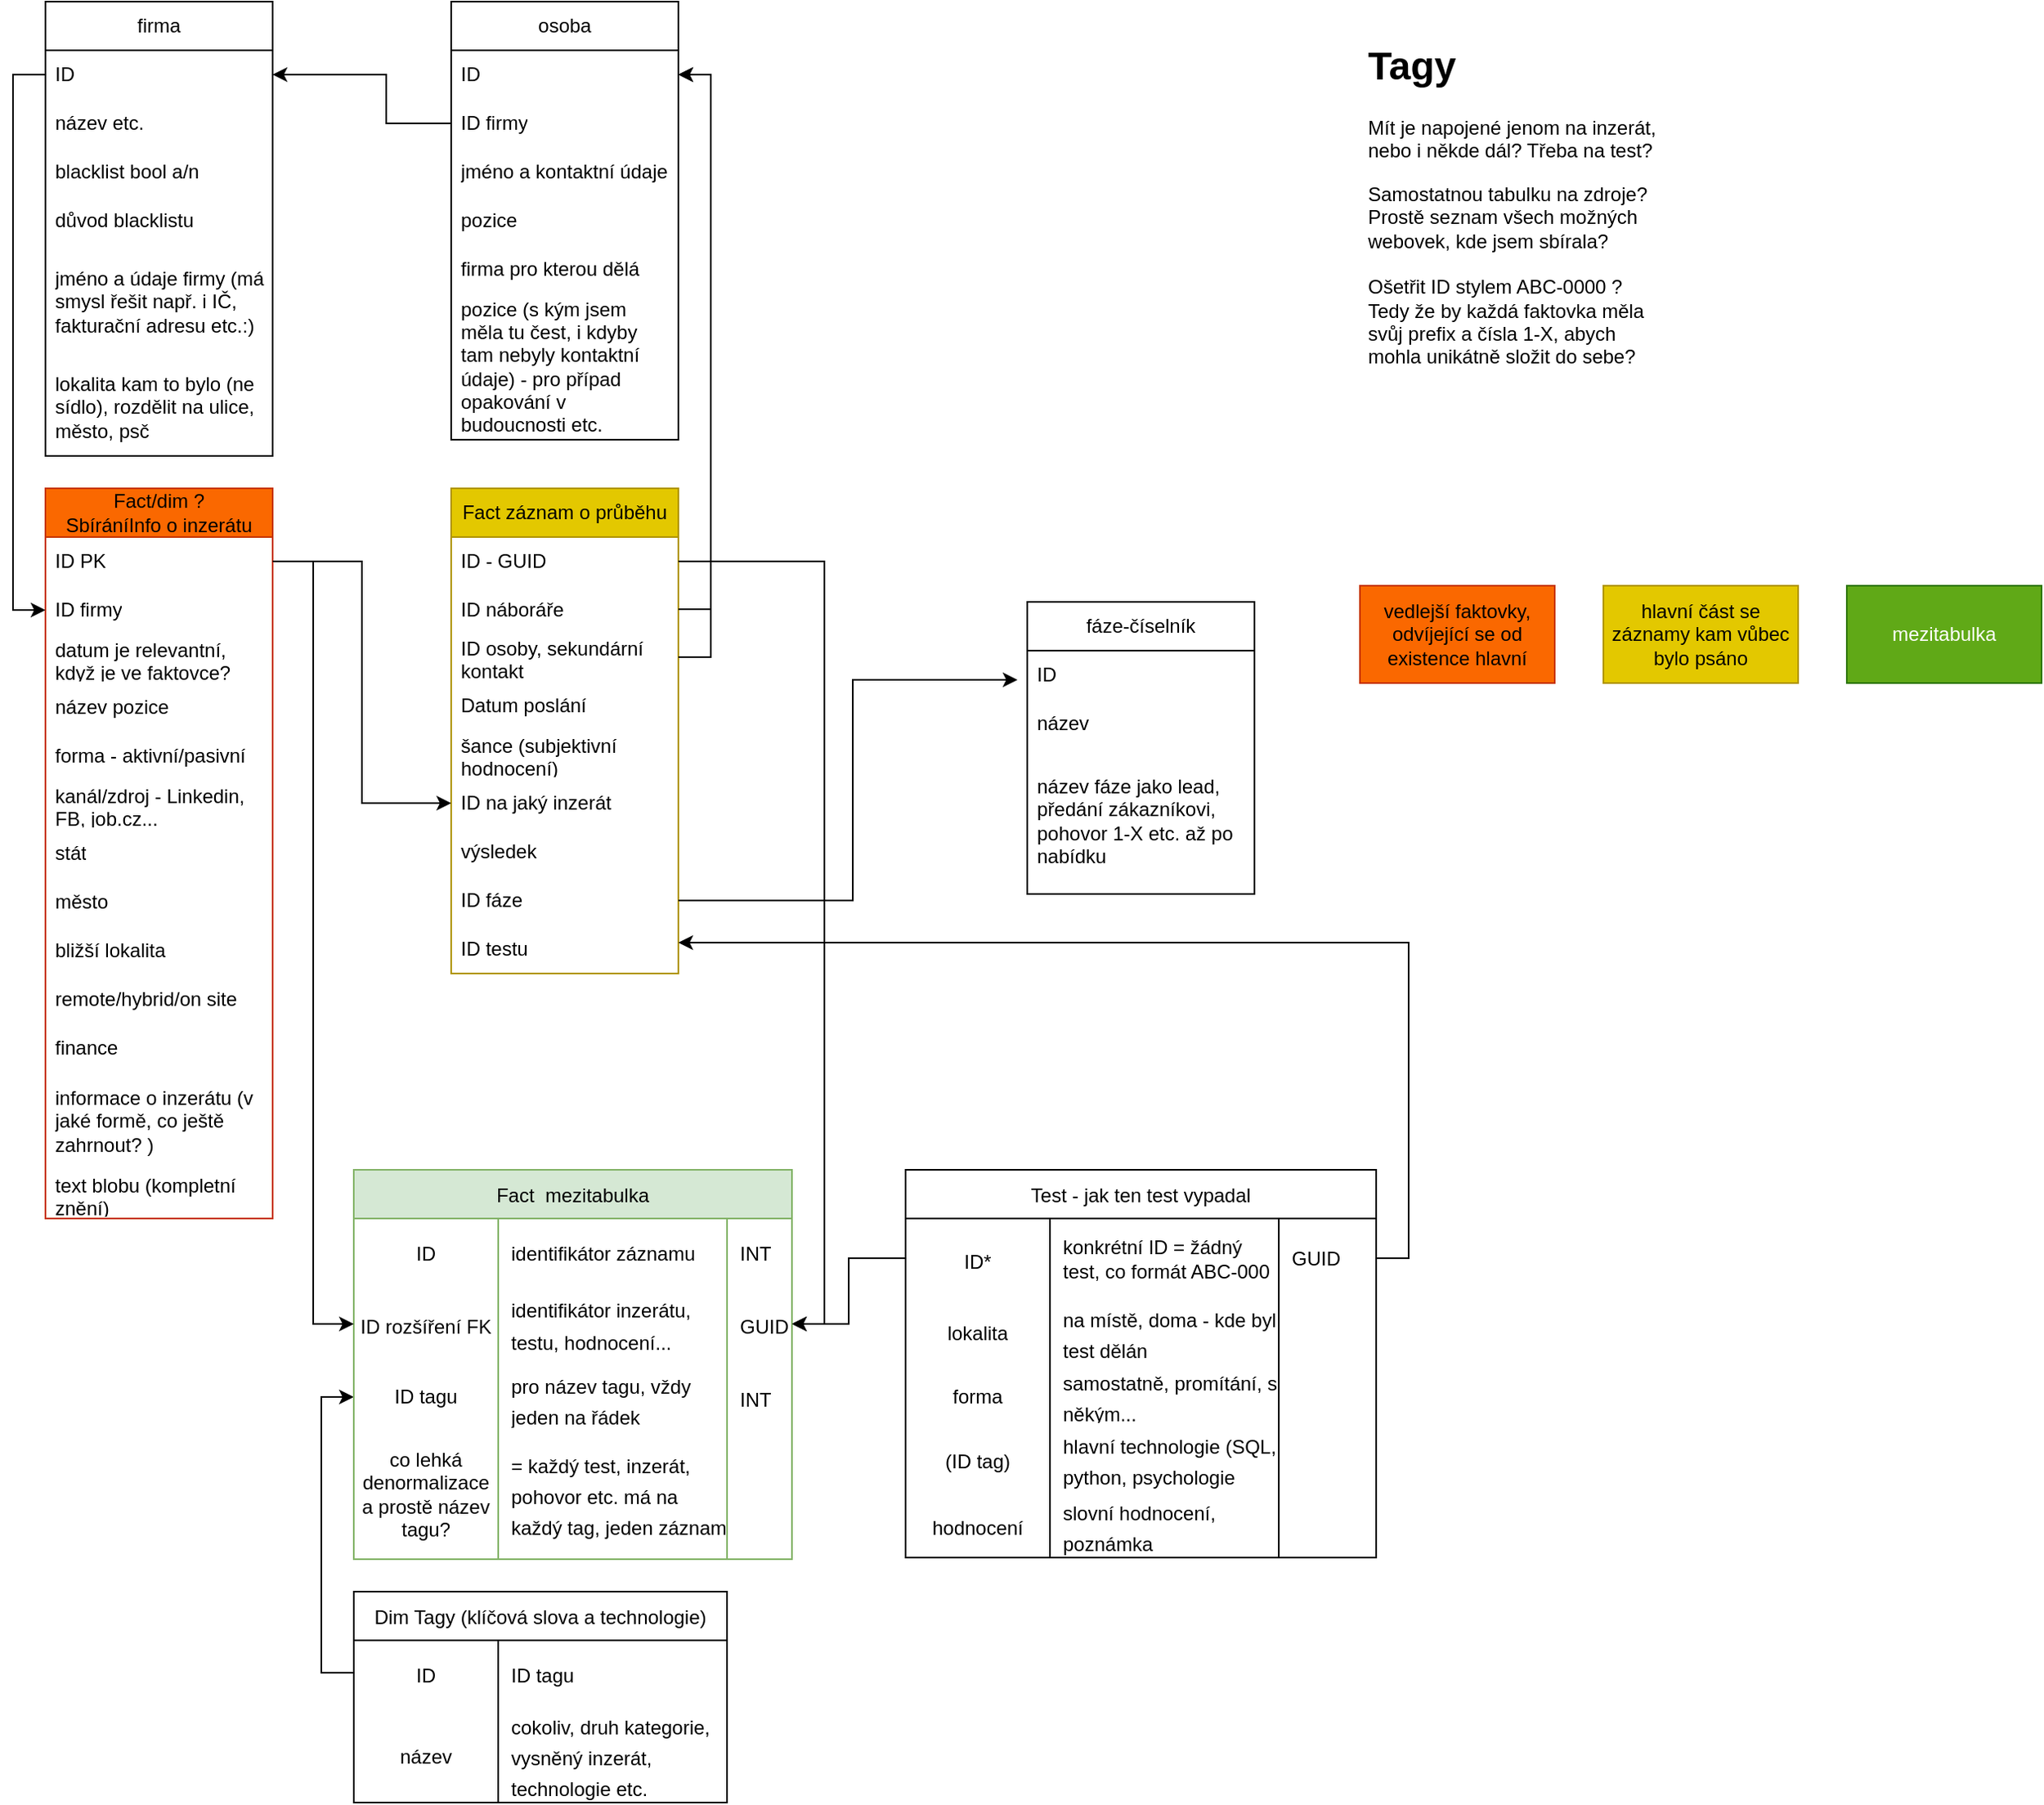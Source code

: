 <mxfile version="24.0.2" type="device" pages="2">
  <diagram id="hMB0hnCqc8JgnPnk1lUR" name="Stránka-1">
    <mxGraphModel dx="1195" dy="743" grid="1" gridSize="10" guides="1" tooltips="1" connect="1" arrows="1" fold="1" page="1" pageScale="1" pageWidth="827" pageHeight="1169" math="0" shadow="0">
      <root>
        <mxCell id="0" />
        <mxCell id="1" parent="0" />
        <mxCell id="whsgodr1OuB7gG3t7PEZ-1" value="&lt;font color=&quot;#000000&quot;&gt;Fact záznam o průběhu&lt;/font&gt;" style="swimlane;fontStyle=0;childLayout=stackLayout;horizontal=1;startSize=30;horizontalStack=0;resizeParent=1;resizeParentMax=0;resizeLast=0;collapsible=1;marginBottom=0;whiteSpace=wrap;html=1;fillColor=#e3c800;strokeColor=#B09500;fontColor=#000000;" parent="1" vertex="1">
          <mxGeometry x="320" y="320" width="140" height="299" as="geometry" />
        </mxCell>
        <mxCell id="9A4W1lRDF8jQt9ojy_3v-5" value="ID - GUID" style="text;strokeColor=none;fillColor=none;align=left;verticalAlign=middle;spacingLeft=4;spacingRight=4;overflow=hidden;points=[[0,0.5],[1,0.5]];portConstraint=eastwest;rotatable=0;whiteSpace=wrap;html=1;" parent="whsgodr1OuB7gG3t7PEZ-1" vertex="1">
          <mxGeometry y="30" width="140" height="30" as="geometry" />
        </mxCell>
        <mxCell id="TL-VtS2BTfNI5SFNzdtB-9" value="ID náboráře" style="text;strokeColor=none;fillColor=none;align=left;verticalAlign=middle;spacingLeft=4;spacingRight=4;overflow=hidden;points=[[0,0.5],[1,0.5]];portConstraint=eastwest;rotatable=0;whiteSpace=wrap;html=1;" vertex="1" parent="whsgodr1OuB7gG3t7PEZ-1">
          <mxGeometry y="60" width="140" height="29" as="geometry" />
        </mxCell>
        <mxCell id="whsgodr1OuB7gG3t7PEZ-2" value="ID osoby, sekundární kontakt" style="text;strokeColor=none;fillColor=none;align=left;verticalAlign=middle;spacingLeft=4;spacingRight=4;overflow=hidden;points=[[0,0.5],[1,0.5]];portConstraint=eastwest;rotatable=0;whiteSpace=wrap;html=1;" parent="whsgodr1OuB7gG3t7PEZ-1" vertex="1">
          <mxGeometry y="89" width="140" height="30" as="geometry" />
        </mxCell>
        <mxCell id="rxOMpnyyY457kfKXC5P3-2" value="Datum poslání" style="text;strokeColor=none;fillColor=none;align=left;verticalAlign=middle;spacingLeft=4;spacingRight=4;overflow=hidden;points=[[0,0.5],[1,0.5]];portConstraint=eastwest;rotatable=0;whiteSpace=wrap;html=1;" parent="whsgodr1OuB7gG3t7PEZ-1" vertex="1">
          <mxGeometry y="119" width="140" height="30" as="geometry" />
        </mxCell>
        <mxCell id="TL-VtS2BTfNI5SFNzdtB-37" value="šance (subjektivní hodnocení)" style="text;strokeColor=none;fillColor=none;align=left;verticalAlign=middle;spacingLeft=4;spacingRight=4;overflow=hidden;points=[[0,0.5],[1,0.5]];portConstraint=eastwest;rotatable=0;whiteSpace=wrap;html=1;" vertex="1" parent="whsgodr1OuB7gG3t7PEZ-1">
          <mxGeometry y="149" width="140" height="30" as="geometry" />
        </mxCell>
        <mxCell id="whsgodr1OuB7gG3t7PEZ-82" value="ID na jaký inzerát" style="text;strokeColor=none;fillColor=none;align=left;verticalAlign=middle;spacingLeft=4;spacingRight=4;overflow=hidden;points=[[0,0.5],[1,0.5]];portConstraint=eastwest;rotatable=0;whiteSpace=wrap;html=1;" parent="whsgodr1OuB7gG3t7PEZ-1" vertex="1">
          <mxGeometry y="179" width="140" height="30" as="geometry" />
        </mxCell>
        <mxCell id="whsgodr1OuB7gG3t7PEZ-80" value="výsledek" style="text;strokeColor=none;fillColor=none;align=left;verticalAlign=middle;spacingLeft=4;spacingRight=4;overflow=hidden;points=[[0,0.5],[1,0.5]];portConstraint=eastwest;rotatable=0;whiteSpace=wrap;html=1;" parent="whsgodr1OuB7gG3t7PEZ-1" vertex="1">
          <mxGeometry y="209" width="140" height="30" as="geometry" />
        </mxCell>
        <mxCell id="TL-VtS2BTfNI5SFNzdtB-10" value="ID fáze" style="text;strokeColor=none;fillColor=none;align=left;verticalAlign=middle;spacingLeft=4;spacingRight=4;overflow=hidden;points=[[0,0.5],[1,0.5]];portConstraint=eastwest;rotatable=0;whiteSpace=wrap;html=1;" vertex="1" parent="whsgodr1OuB7gG3t7PEZ-1">
          <mxGeometry y="239" width="140" height="30" as="geometry" />
        </mxCell>
        <mxCell id="TL-VtS2BTfNI5SFNzdtB-38" value="ID testu" style="text;strokeColor=none;fillColor=none;align=left;verticalAlign=middle;spacingLeft=4;spacingRight=4;overflow=hidden;points=[[0,0.5],[1,0.5]];portConstraint=eastwest;rotatable=0;whiteSpace=wrap;html=1;" vertex="1" parent="whsgodr1OuB7gG3t7PEZ-1">
          <mxGeometry y="269" width="140" height="30" as="geometry" />
        </mxCell>
        <mxCell id="whsgodr1OuB7gG3t7PEZ-13" value="&lt;font color=&quot;#000000&quot;&gt;Fact/dim ?&lt;br&gt;SbíráníInfo o inzerátu&lt;/font&gt;" style="swimlane;fontStyle=0;childLayout=stackLayout;horizontal=1;startSize=30;horizontalStack=0;resizeParent=1;resizeParentMax=0;resizeLast=0;collapsible=1;marginBottom=0;whiteSpace=wrap;html=1;fillColor=#fa6800;strokeColor=#C73500;direction=east;fontColor=#000000;" parent="1" vertex="1">
          <mxGeometry x="70" y="320" width="140" height="450" as="geometry" />
        </mxCell>
        <mxCell id="9A4W1lRDF8jQt9ojy_3v-16" value="ID PK" style="text;strokeColor=none;fillColor=none;align=left;verticalAlign=middle;spacingLeft=4;spacingRight=4;overflow=hidden;points=[[0,0.5],[1,0.5]];portConstraint=eastwest;rotatable=0;whiteSpace=wrap;html=1;" parent="whsgodr1OuB7gG3t7PEZ-13" vertex="1">
          <mxGeometry y="30" width="140" height="30" as="geometry" />
        </mxCell>
        <mxCell id="rxOMpnyyY457kfKXC5P3-13" value="ID firmy" style="text;strokeColor=none;fillColor=none;align=left;verticalAlign=middle;spacingLeft=4;spacingRight=4;overflow=hidden;points=[[0,0.5],[1,0.5]];portConstraint=eastwest;rotatable=0;whiteSpace=wrap;html=1;" parent="whsgodr1OuB7gG3t7PEZ-13" vertex="1">
          <mxGeometry y="60" width="140" height="30" as="geometry" />
        </mxCell>
        <mxCell id="whsgodr1OuB7gG3t7PEZ-15" value="datum je relevantní, když je ve faktovce?" style="text;strokeColor=none;fillColor=none;align=left;verticalAlign=middle;spacingLeft=4;spacingRight=4;overflow=hidden;points=[[0,0.5],[1,0.5]];portConstraint=eastwest;rotatable=0;whiteSpace=wrap;html=1;" parent="whsgodr1OuB7gG3t7PEZ-13" vertex="1">
          <mxGeometry y="90" width="140" height="30" as="geometry" />
        </mxCell>
        <mxCell id="9A4W1lRDF8jQt9ojy_3v-2" value="název pozice" style="text;strokeColor=none;fillColor=none;align=left;verticalAlign=middle;spacingLeft=4;spacingRight=4;overflow=hidden;points=[[0,0.5],[1,0.5]];portConstraint=eastwest;rotatable=0;whiteSpace=wrap;html=1;" parent="whsgodr1OuB7gG3t7PEZ-13" vertex="1">
          <mxGeometry y="120" width="140" height="30" as="geometry" />
        </mxCell>
        <mxCell id="TL-VtS2BTfNI5SFNzdtB-31" value="forma - aktivní/pasivní" style="text;strokeColor=none;fillColor=none;align=left;verticalAlign=middle;spacingLeft=4;spacingRight=4;overflow=hidden;points=[[0,0.5],[1,0.5]];portConstraint=eastwest;rotatable=0;whiteSpace=wrap;html=1;" vertex="1" parent="whsgodr1OuB7gG3t7PEZ-13">
          <mxGeometry y="150" width="140" height="30" as="geometry" />
        </mxCell>
        <mxCell id="TL-VtS2BTfNI5SFNzdtB-32" value="kanál/zdroj - Linkedin, FB, job.cz..." style="text;strokeColor=none;fillColor=none;align=left;verticalAlign=middle;spacingLeft=4;spacingRight=4;overflow=hidden;points=[[0,0.5],[1,0.5]];portConstraint=eastwest;rotatable=0;whiteSpace=wrap;html=1;" vertex="1" parent="whsgodr1OuB7gG3t7PEZ-13">
          <mxGeometry y="180" width="140" height="30" as="geometry" />
        </mxCell>
        <mxCell id="TL-VtS2BTfNI5SFNzdtB-42" value="stát" style="text;strokeColor=none;fillColor=none;align=left;verticalAlign=middle;spacingLeft=4;spacingRight=4;overflow=hidden;points=[[0,0.5],[1,0.5]];portConstraint=eastwest;rotatable=0;whiteSpace=wrap;html=1;" vertex="1" parent="whsgodr1OuB7gG3t7PEZ-13">
          <mxGeometry y="210" width="140" height="30" as="geometry" />
        </mxCell>
        <mxCell id="TL-VtS2BTfNI5SFNzdtB-41" value="město" style="text;strokeColor=none;fillColor=none;align=left;verticalAlign=middle;spacingLeft=4;spacingRight=4;overflow=hidden;points=[[0,0.5],[1,0.5]];portConstraint=eastwest;rotatable=0;whiteSpace=wrap;html=1;" vertex="1" parent="whsgodr1OuB7gG3t7PEZ-13">
          <mxGeometry y="240" width="140" height="30" as="geometry" />
        </mxCell>
        <mxCell id="TL-VtS2BTfNI5SFNzdtB-45" value="bližší lokalita" style="text;strokeColor=none;fillColor=none;align=left;verticalAlign=middle;spacingLeft=4;spacingRight=4;overflow=hidden;points=[[0,0.5],[1,0.5]];portConstraint=eastwest;rotatable=0;whiteSpace=wrap;html=1;" vertex="1" parent="whsgodr1OuB7gG3t7PEZ-13">
          <mxGeometry y="270" width="140" height="30" as="geometry" />
        </mxCell>
        <mxCell id="TL-VtS2BTfNI5SFNzdtB-43" value="remote/hybrid/on site" style="text;strokeColor=none;fillColor=none;align=left;verticalAlign=middle;spacingLeft=4;spacingRight=4;overflow=hidden;points=[[0,0.5],[1,0.5]];portConstraint=eastwest;rotatable=0;whiteSpace=wrap;html=1;" vertex="1" parent="whsgodr1OuB7gG3t7PEZ-13">
          <mxGeometry y="300" width="140" height="30" as="geometry" />
        </mxCell>
        <mxCell id="TL-VtS2BTfNI5SFNzdtB-44" value="finance" style="text;strokeColor=none;fillColor=none;align=left;verticalAlign=middle;spacingLeft=4;spacingRight=4;overflow=hidden;points=[[0,0.5],[1,0.5]];portConstraint=eastwest;rotatable=0;whiteSpace=wrap;html=1;" vertex="1" parent="whsgodr1OuB7gG3t7PEZ-13">
          <mxGeometry y="330" width="140" height="30" as="geometry" />
        </mxCell>
        <mxCell id="whsgodr1OuB7gG3t7PEZ-14" value="informace o inzerátu (v jaké formě, co ještě zahrnout? )" style="text;strokeColor=none;fillColor=none;align=left;verticalAlign=middle;spacingLeft=4;spacingRight=4;overflow=hidden;points=[[0,0.5],[1,0.5]];portConstraint=eastwest;rotatable=0;whiteSpace=wrap;html=1;" parent="whsgodr1OuB7gG3t7PEZ-13" vertex="1">
          <mxGeometry y="360" width="140" height="60" as="geometry" />
        </mxCell>
        <mxCell id="rxOMpnyyY457kfKXC5P3-7" value="text blobu (kompletní znění)" style="text;strokeColor=none;fillColor=none;align=left;verticalAlign=middle;spacingLeft=4;spacingRight=4;overflow=hidden;points=[[0,0.5],[1,0.5]];portConstraint=eastwest;rotatable=0;whiteSpace=wrap;html=1;" parent="whsgodr1OuB7gG3t7PEZ-13" vertex="1">
          <mxGeometry y="420" width="140" height="30" as="geometry" />
        </mxCell>
        <mxCell id="whsgodr1OuB7gG3t7PEZ-33" value="firma" style="swimlane;fontStyle=0;childLayout=stackLayout;horizontal=1;startSize=30;horizontalStack=0;resizeParent=1;resizeParentMax=0;resizeLast=0;collapsible=1;marginBottom=0;whiteSpace=wrap;html=1;" parent="1" vertex="1">
          <mxGeometry x="70" y="20" width="140" height="280" as="geometry" />
        </mxCell>
        <mxCell id="whsgodr1OuB7gG3t7PEZ-34" value="ID" style="text;strokeColor=none;fillColor=none;align=left;verticalAlign=middle;spacingLeft=4;spacingRight=4;overflow=hidden;points=[[0,0.5],[1,0.5]];portConstraint=eastwest;rotatable=0;whiteSpace=wrap;html=1;" parent="whsgodr1OuB7gG3t7PEZ-33" vertex="1">
          <mxGeometry y="30" width="140" height="30" as="geometry" />
        </mxCell>
        <mxCell id="TL-VtS2BTfNI5SFNzdtB-49" value="název etc." style="text;strokeColor=none;fillColor=none;align=left;verticalAlign=middle;spacingLeft=4;spacingRight=4;overflow=hidden;points=[[0,0.5],[1,0.5]];portConstraint=eastwest;rotatable=0;whiteSpace=wrap;html=1;" vertex="1" parent="whsgodr1OuB7gG3t7PEZ-33">
          <mxGeometry y="60" width="140" height="30" as="geometry" />
        </mxCell>
        <mxCell id="TL-VtS2BTfNI5SFNzdtB-35" value="blacklist bool a/n" style="text;strokeColor=none;fillColor=none;align=left;verticalAlign=middle;spacingLeft=4;spacingRight=4;overflow=hidden;points=[[0,0.5],[1,0.5]];portConstraint=eastwest;rotatable=0;whiteSpace=wrap;html=1;" vertex="1" parent="whsgodr1OuB7gG3t7PEZ-33">
          <mxGeometry y="90" width="140" height="30" as="geometry" />
        </mxCell>
        <mxCell id="TL-VtS2BTfNI5SFNzdtB-36" value="důvod blacklistu" style="text;strokeColor=none;fillColor=none;align=left;verticalAlign=middle;spacingLeft=4;spacingRight=4;overflow=hidden;points=[[0,0.5],[1,0.5]];portConstraint=eastwest;rotatable=0;whiteSpace=wrap;html=1;" vertex="1" parent="whsgodr1OuB7gG3t7PEZ-33">
          <mxGeometry y="120" width="140" height="30" as="geometry" />
        </mxCell>
        <mxCell id="whsgodr1OuB7gG3t7PEZ-58" value="jméno a údaje firmy (má smysl řešit např. i IČ, fakturační adresu etc.:)" style="text;strokeColor=none;fillColor=none;align=left;verticalAlign=middle;spacingLeft=4;spacingRight=4;overflow=hidden;points=[[0,0.5],[1,0.5]];portConstraint=eastwest;rotatable=0;whiteSpace=wrap;html=1;" parent="whsgodr1OuB7gG3t7PEZ-33" vertex="1">
          <mxGeometry y="150" width="140" height="70" as="geometry" />
        </mxCell>
        <mxCell id="whsgodr1OuB7gG3t7PEZ-59" value="lokalita kam to bylo (ne sídlo), rozdělit na ulice, město, psč" style="text;strokeColor=none;fillColor=none;align=left;verticalAlign=middle;spacingLeft=4;spacingRight=4;overflow=hidden;points=[[0,0.5],[1,0.5]];portConstraint=eastwest;rotatable=0;whiteSpace=wrap;html=1;" parent="whsgodr1OuB7gG3t7PEZ-33" vertex="1">
          <mxGeometry y="220" width="140" height="60" as="geometry" />
        </mxCell>
        <mxCell id="whsgodr1OuB7gG3t7PEZ-37" value="osoba" style="swimlane;fontStyle=0;childLayout=stackLayout;horizontal=1;startSize=30;horizontalStack=0;resizeParent=1;resizeParentMax=0;resizeLast=0;collapsible=1;marginBottom=0;whiteSpace=wrap;html=1;" parent="1" vertex="1">
          <mxGeometry x="320" y="20" width="140" height="270" as="geometry" />
        </mxCell>
        <mxCell id="whsgodr1OuB7gG3t7PEZ-38" value="ID" style="text;strokeColor=none;fillColor=none;align=left;verticalAlign=middle;spacingLeft=4;spacingRight=4;overflow=hidden;points=[[0,0.5],[1,0.5]];portConstraint=eastwest;rotatable=0;whiteSpace=wrap;html=1;" parent="whsgodr1OuB7gG3t7PEZ-37" vertex="1">
          <mxGeometry y="30" width="140" height="30" as="geometry" />
        </mxCell>
        <mxCell id="whsgodr1OuB7gG3t7PEZ-76" value="ID firmy" style="text;strokeColor=none;fillColor=none;align=left;verticalAlign=middle;spacingLeft=4;spacingRight=4;overflow=hidden;points=[[0,0.5],[1,0.5]];portConstraint=eastwest;rotatable=0;whiteSpace=wrap;html=1;" parent="whsgodr1OuB7gG3t7PEZ-37" vertex="1">
          <mxGeometry y="60" width="140" height="30" as="geometry" />
        </mxCell>
        <mxCell id="whsgodr1OuB7gG3t7PEZ-56" value="jméno a kontaktní údaje" style="text;strokeColor=none;fillColor=none;align=left;verticalAlign=middle;spacingLeft=4;spacingRight=4;overflow=hidden;points=[[0,0.5],[1,0.5]];portConstraint=eastwest;rotatable=0;whiteSpace=wrap;html=1;" parent="whsgodr1OuB7gG3t7PEZ-37" vertex="1">
          <mxGeometry y="90" width="140" height="30" as="geometry" />
        </mxCell>
        <mxCell id="TL-VtS2BTfNI5SFNzdtB-6" value="pozice" style="text;strokeColor=none;fillColor=none;align=left;verticalAlign=middle;spacingLeft=4;spacingRight=4;overflow=hidden;points=[[0,0.5],[1,0.5]];portConstraint=eastwest;rotatable=0;whiteSpace=wrap;html=1;" vertex="1" parent="whsgodr1OuB7gG3t7PEZ-37">
          <mxGeometry y="120" width="140" height="30" as="geometry" />
        </mxCell>
        <mxCell id="TL-VtS2BTfNI5SFNzdtB-7" value="firma pro kterou dělá" style="text;strokeColor=none;fillColor=none;align=left;verticalAlign=middle;spacingLeft=4;spacingRight=4;overflow=hidden;points=[[0,0.5],[1,0.5]];portConstraint=eastwest;rotatable=0;whiteSpace=wrap;html=1;" vertex="1" parent="whsgodr1OuB7gG3t7PEZ-37">
          <mxGeometry y="150" width="140" height="30" as="geometry" />
        </mxCell>
        <mxCell id="whsgodr1OuB7gG3t7PEZ-57" value="pozice (s kým jsem měla tu čest, i kdyby tam nebyly kontaktní údaje) - pro případ opakování v budoucnosti etc." style="text;strokeColor=none;fillColor=none;align=left;verticalAlign=middle;spacingLeft=4;spacingRight=4;overflow=hidden;points=[[0,0.5],[1,0.5]];portConstraint=eastwest;rotatable=0;whiteSpace=wrap;html=1;" parent="whsgodr1OuB7gG3t7PEZ-37" vertex="1">
          <mxGeometry y="180" width="140" height="90" as="geometry" />
        </mxCell>
        <mxCell id="whsgodr1OuB7gG3t7PEZ-83" value="&lt;h1&gt;Tagy&lt;/h1&gt;&lt;p&gt;Mít je napojené jenom na inzerát, nebo i někde dál? Třeba na test?&lt;/p&gt;&lt;p&gt;Samostatnou tabulku na zdroje? Prostě seznam všech možných webovek, kde jsem sbírala?&lt;br&gt;&lt;br&gt;Ošetřit ID stylem ABC-0000 ? Tedy že by každá faktovka měla svůj prefix a čísla 1-X, abych mohla unikátně složit do sebe?&lt;/p&gt;" style="text;html=1;strokeColor=none;fillColor=none;spacing=5;spacingTop=-20;whiteSpace=wrap;overflow=hidden;rounded=0;" parent="1" vertex="1">
          <mxGeometry x="880" y="40" width="190" height="300" as="geometry" />
        </mxCell>
        <mxCell id="OidvKidY_T9J6I4MxqkY-3" style="edgeStyle=orthogonalEdgeStyle;rounded=0;orthogonalLoop=1;jettySize=auto;html=1;exitX=0;exitY=0.5;exitDx=0;exitDy=0;entryX=0;entryY=0.5;entryDx=0;entryDy=0;" parent="1" source="whsgodr1OuB7gG3t7PEZ-34" target="rxOMpnyyY457kfKXC5P3-13" edge="1">
          <mxGeometry relative="1" as="geometry" />
        </mxCell>
        <mxCell id="OidvKidY_T9J6I4MxqkY-8" style="edgeStyle=orthogonalEdgeStyle;rounded=0;orthogonalLoop=1;jettySize=auto;html=1;exitX=0;exitY=0.5;exitDx=0;exitDy=0;entryX=0;entryY=0.5;entryDx=0;entryDy=0;" parent="1" source="Y2MFih-JMRdLZSnShXTO-51" target="Y2MFih-JMRdLZSnShXTO-101" edge="1">
          <mxGeometry relative="1" as="geometry">
            <mxPoint x="60" y="915" as="sourcePoint" />
          </mxGeometry>
        </mxCell>
        <mxCell id="OidvKidY_T9J6I4MxqkY-9" value="vedlejší faktovky, odvíjející se od existence hlavní" style="rounded=0;whiteSpace=wrap;html=1;fillColor=#fa6800;fontColor=#000000;strokeColor=#C73500;" parent="1" vertex="1">
          <mxGeometry x="880" y="380" width="120" height="60" as="geometry" />
        </mxCell>
        <mxCell id="OidvKidY_T9J6I4MxqkY-10" value="hlavní část se záznamy kam vůbec bylo psáno" style="rounded=0;whiteSpace=wrap;html=1;fillColor=#e3c800;fontColor=#000000;strokeColor=#B09500;" parent="1" vertex="1">
          <mxGeometry x="1030" y="380" width="120" height="60" as="geometry" />
        </mxCell>
        <mxCell id="OidvKidY_T9J6I4MxqkY-11" value="mezitabulka" style="rounded=0;whiteSpace=wrap;html=1;fillColor=#60a917;fontColor=#ffffff;strokeColor=#2D7600;" parent="1" vertex="1">
          <mxGeometry x="1180" y="380" width="120" height="60" as="geometry" />
        </mxCell>
        <mxCell id="OidvKidY_T9J6I4MxqkY-17" style="edgeStyle=orthogonalEdgeStyle;rounded=0;orthogonalLoop=1;jettySize=auto;html=1;exitX=0;exitY=0.5;exitDx=0;exitDy=0;entryX=1;entryY=0.5;entryDx=0;entryDy=0;" parent="1" source="whsgodr1OuB7gG3t7PEZ-76" target="whsgodr1OuB7gG3t7PEZ-34" edge="1">
          <mxGeometry relative="1" as="geometry">
            <Array as="points">
              <mxPoint x="280" y="95" />
              <mxPoint x="280" y="65" />
            </Array>
          </mxGeometry>
        </mxCell>
        <mxCell id="Y2MFih-JMRdLZSnShXTO-1" value="Test - jak ten test vypadal" style="shape=table;startSize=30;container=1;collapsible=0;childLayout=tableLayout;fixedRows=1;rowLines=0;fontStyle=0;strokeColor=default;fontSize=12;" parent="1" vertex="1">
          <mxGeometry x="600" y="740" width="290" height="239" as="geometry" />
        </mxCell>
        <mxCell id="Y2MFih-JMRdLZSnShXTO-2" value="" style="shape=tableRow;horizontal=0;startSize=0;swimlaneHead=0;swimlaneBody=0;top=0;left=0;bottom=0;right=0;collapsible=0;dropTarget=0;fillColor=none;points=[[0,0.5],[1,0.5]];portConstraint=eastwest;strokeColor=inherit;fontSize=16;" parent="Y2MFih-JMRdLZSnShXTO-1" vertex="1">
          <mxGeometry y="30" width="290" height="49" as="geometry" />
        </mxCell>
        <mxCell id="Y2MFih-JMRdLZSnShXTO-3" value="&lt;font style=&quot;font-size: 12px;&quot;&gt;ID*&lt;/font&gt;" style="shape=partialRectangle;html=1;whiteSpace=wrap;connectable=0;fillColor=none;top=0;left=0;bottom=0;right=0;overflow=hidden;pointerEvents=1;strokeColor=inherit;fontSize=16;" parent="Y2MFih-JMRdLZSnShXTO-2" vertex="1">
          <mxGeometry width="89" height="49" as="geometry">
            <mxRectangle width="89" height="49" as="alternateBounds" />
          </mxGeometry>
        </mxCell>
        <mxCell id="Y2MFih-JMRdLZSnShXTO-4" value="&lt;font style=&quot;font-size: 12px;&quot;&gt;konkrétní ID = žádný test, co formát ABC-000&lt;/font&gt;" style="shape=partialRectangle;html=1;whiteSpace=wrap;connectable=0;fillColor=none;top=0;left=0;bottom=0;right=0;align=left;spacingLeft=6;overflow=hidden;strokeColor=inherit;fontSize=12;" parent="Y2MFih-JMRdLZSnShXTO-2" vertex="1">
          <mxGeometry x="89" width="141" height="49" as="geometry">
            <mxRectangle width="141" height="49" as="alternateBounds" />
          </mxGeometry>
        </mxCell>
        <mxCell id="Y2MFih-JMRdLZSnShXTO-96" value="GUID" style="shape=partialRectangle;html=1;whiteSpace=wrap;connectable=0;fillColor=none;top=0;left=0;bottom=0;right=0;align=left;spacingLeft=6;overflow=hidden;strokeColor=inherit;fontSize=12;" parent="Y2MFih-JMRdLZSnShXTO-2" vertex="1">
          <mxGeometry x="230" width="60" height="49" as="geometry">
            <mxRectangle width="60" height="49" as="alternateBounds" />
          </mxGeometry>
        </mxCell>
        <mxCell id="Y2MFih-JMRdLZSnShXTO-11" value="" style="shape=tableRow;horizontal=0;startSize=0;swimlaneHead=0;swimlaneBody=0;top=0;left=0;bottom=0;right=0;collapsible=0;dropTarget=0;fillColor=none;points=[[0,0.5],[1,0.5]];portConstraint=eastwest;strokeColor=inherit;fontSize=16;" parent="Y2MFih-JMRdLZSnShXTO-1" vertex="1">
          <mxGeometry y="79" width="290" height="39" as="geometry" />
        </mxCell>
        <mxCell id="Y2MFih-JMRdLZSnShXTO-12" value="&lt;font style=&quot;font-size: 12px;&quot;&gt;lokalita&lt;/font&gt;" style="shape=partialRectangle;html=1;whiteSpace=wrap;connectable=0;fillColor=none;top=0;left=0;bottom=0;right=0;overflow=hidden;pointerEvents=1;strokeColor=inherit;fontSize=16;" parent="Y2MFih-JMRdLZSnShXTO-11" vertex="1">
          <mxGeometry width="89" height="39" as="geometry">
            <mxRectangle width="89" height="39" as="alternateBounds" />
          </mxGeometry>
        </mxCell>
        <mxCell id="Y2MFih-JMRdLZSnShXTO-13" value="&lt;font style=&quot;font-size: 12px;&quot;&gt;na místě, doma - kde byl test dělán&lt;/font&gt;" style="shape=partialRectangle;html=1;whiteSpace=wrap;connectable=0;fillColor=none;top=0;left=0;bottom=0;right=0;align=left;spacingLeft=6;overflow=hidden;strokeColor=inherit;fontSize=16;" parent="Y2MFih-JMRdLZSnShXTO-11" vertex="1">
          <mxGeometry x="89" width="141" height="39" as="geometry">
            <mxRectangle width="141" height="39" as="alternateBounds" />
          </mxGeometry>
        </mxCell>
        <mxCell id="Y2MFih-JMRdLZSnShXTO-97" style="shape=partialRectangle;html=1;whiteSpace=wrap;connectable=0;fillColor=none;top=0;left=0;bottom=0;right=0;align=left;spacingLeft=6;overflow=hidden;strokeColor=inherit;fontSize=16;" parent="Y2MFih-JMRdLZSnShXTO-11" vertex="1">
          <mxGeometry x="230" width="60" height="39" as="geometry">
            <mxRectangle width="60" height="39" as="alternateBounds" />
          </mxGeometry>
        </mxCell>
        <mxCell id="Y2MFih-JMRdLZSnShXTO-14" value="" style="shape=tableRow;horizontal=0;startSize=0;swimlaneHead=0;swimlaneBody=0;top=0;left=0;bottom=0;right=0;collapsible=0;dropTarget=0;fillColor=none;points=[[0,0.5],[1,0.5]];portConstraint=eastwest;strokeColor=inherit;fontSize=16;" parent="Y2MFih-JMRdLZSnShXTO-1" vertex="1">
          <mxGeometry y="118" width="290" height="39" as="geometry" />
        </mxCell>
        <mxCell id="Y2MFih-JMRdLZSnShXTO-15" value="&lt;font style=&quot;font-size: 12px;&quot;&gt;forma&lt;/font&gt;" style="shape=partialRectangle;html=1;whiteSpace=wrap;connectable=0;fillColor=none;top=0;left=0;bottom=0;right=0;overflow=hidden;pointerEvents=1;strokeColor=inherit;fontSize=16;" parent="Y2MFih-JMRdLZSnShXTO-14" vertex="1">
          <mxGeometry width="89" height="39" as="geometry">
            <mxRectangle width="89" height="39" as="alternateBounds" />
          </mxGeometry>
        </mxCell>
        <mxCell id="Y2MFih-JMRdLZSnShXTO-16" value="&lt;font style=&quot;font-size: 12px;&quot;&gt;samostatně, promítání, s někým...&lt;/font&gt;" style="shape=partialRectangle;html=1;whiteSpace=wrap;connectable=0;fillColor=none;top=0;left=0;bottom=0;right=0;align=left;spacingLeft=6;overflow=hidden;strokeColor=inherit;fontSize=16;" parent="Y2MFih-JMRdLZSnShXTO-14" vertex="1">
          <mxGeometry x="89" width="141" height="39" as="geometry">
            <mxRectangle width="141" height="39" as="alternateBounds" />
          </mxGeometry>
        </mxCell>
        <mxCell id="Y2MFih-JMRdLZSnShXTO-98" style="shape=partialRectangle;html=1;whiteSpace=wrap;connectable=0;fillColor=none;top=0;left=0;bottom=0;right=0;align=left;spacingLeft=6;overflow=hidden;strokeColor=inherit;fontSize=16;" parent="Y2MFih-JMRdLZSnShXTO-14" vertex="1">
          <mxGeometry x="230" width="60" height="39" as="geometry">
            <mxRectangle width="60" height="39" as="alternateBounds" />
          </mxGeometry>
        </mxCell>
        <mxCell id="Y2MFih-JMRdLZSnShXTO-17" value="" style="shape=tableRow;horizontal=0;startSize=0;swimlaneHead=0;swimlaneBody=0;top=0;left=0;bottom=0;right=0;collapsible=0;dropTarget=0;fillColor=none;points=[[0,0.5],[1,0.5]];portConstraint=eastwest;strokeColor=inherit;fontSize=16;" parent="Y2MFih-JMRdLZSnShXTO-1" vertex="1">
          <mxGeometry y="157" width="290" height="41" as="geometry" />
        </mxCell>
        <mxCell id="Y2MFih-JMRdLZSnShXTO-18" value="&lt;font style=&quot;font-size: 12px;&quot;&gt;(ID tag)&lt;/font&gt;" style="shape=partialRectangle;html=1;whiteSpace=wrap;connectable=0;fillColor=none;top=0;left=0;bottom=0;right=0;overflow=hidden;pointerEvents=1;strokeColor=inherit;fontSize=16;" parent="Y2MFih-JMRdLZSnShXTO-17" vertex="1">
          <mxGeometry width="89" height="41" as="geometry">
            <mxRectangle width="89" height="41" as="alternateBounds" />
          </mxGeometry>
        </mxCell>
        <mxCell id="Y2MFih-JMRdLZSnShXTO-19" value="&lt;span style=&quot;font-size: 12px;&quot;&gt;hlavní technologie (SQL, python, psychologie&lt;/span&gt;" style="shape=partialRectangle;html=1;whiteSpace=wrap;connectable=0;fillColor=none;top=0;left=0;bottom=0;right=0;align=left;spacingLeft=6;overflow=hidden;strokeColor=inherit;fontSize=16;" parent="Y2MFih-JMRdLZSnShXTO-17" vertex="1">
          <mxGeometry x="89" width="141" height="41" as="geometry">
            <mxRectangle width="141" height="41" as="alternateBounds" />
          </mxGeometry>
        </mxCell>
        <mxCell id="Y2MFih-JMRdLZSnShXTO-99" style="shape=partialRectangle;html=1;whiteSpace=wrap;connectable=0;fillColor=none;top=0;left=0;bottom=0;right=0;align=left;spacingLeft=6;overflow=hidden;strokeColor=inherit;fontSize=16;" parent="Y2MFih-JMRdLZSnShXTO-17" vertex="1">
          <mxGeometry x="230" width="60" height="41" as="geometry">
            <mxRectangle width="60" height="41" as="alternateBounds" />
          </mxGeometry>
        </mxCell>
        <mxCell id="Y2MFih-JMRdLZSnShXTO-20" value="" style="shape=tableRow;horizontal=0;startSize=0;swimlaneHead=0;swimlaneBody=0;top=0;left=0;bottom=0;right=0;collapsible=0;dropTarget=0;fillColor=none;points=[[0,0.5],[1,0.5]];portConstraint=eastwest;strokeColor=inherit;fontSize=16;" parent="Y2MFih-JMRdLZSnShXTO-1" vertex="1">
          <mxGeometry y="198" width="290" height="41" as="geometry" />
        </mxCell>
        <mxCell id="Y2MFih-JMRdLZSnShXTO-21" value="&lt;font style=&quot;font-size: 12px;&quot;&gt;hodnocení&lt;/font&gt;" style="shape=partialRectangle;html=1;whiteSpace=wrap;connectable=0;fillColor=none;top=0;left=0;bottom=0;right=0;overflow=hidden;pointerEvents=1;strokeColor=inherit;fontSize=16;" parent="Y2MFih-JMRdLZSnShXTO-20" vertex="1">
          <mxGeometry width="89" height="41" as="geometry">
            <mxRectangle width="89" height="41" as="alternateBounds" />
          </mxGeometry>
        </mxCell>
        <mxCell id="Y2MFih-JMRdLZSnShXTO-22" value="&lt;span style=&quot;font-size: 12px;&quot;&gt;slovní hodnocení, poznámka&lt;/span&gt;" style="shape=partialRectangle;html=1;whiteSpace=wrap;connectable=0;fillColor=none;top=0;left=0;bottom=0;right=0;align=left;spacingLeft=6;overflow=hidden;strokeColor=inherit;fontSize=16;" parent="Y2MFih-JMRdLZSnShXTO-20" vertex="1">
          <mxGeometry x="89" width="141" height="41" as="geometry">
            <mxRectangle width="141" height="41" as="alternateBounds" />
          </mxGeometry>
        </mxCell>
        <mxCell id="Y2MFih-JMRdLZSnShXTO-100" style="shape=partialRectangle;html=1;whiteSpace=wrap;connectable=0;fillColor=none;top=0;left=0;bottom=0;right=0;align=left;spacingLeft=6;overflow=hidden;strokeColor=inherit;fontSize=16;" parent="Y2MFih-JMRdLZSnShXTO-20" vertex="1">
          <mxGeometry x="230" width="60" height="41" as="geometry">
            <mxRectangle width="60" height="41" as="alternateBounds" />
          </mxGeometry>
        </mxCell>
        <mxCell id="Y2MFih-JMRdLZSnShXTO-25" style="edgeStyle=orthogonalEdgeStyle;rounded=0;orthogonalLoop=1;jettySize=auto;html=1;exitX=0;exitY=0.5;exitDx=0;exitDy=0;entryX=1;entryY=0.5;entryDx=0;entryDy=0;" parent="1" source="Y2MFih-JMRdLZSnShXTO-2" target="Y2MFih-JMRdLZSnShXTO-92" edge="1">
          <mxGeometry relative="1" as="geometry" />
        </mxCell>
        <mxCell id="Y2MFih-JMRdLZSnShXTO-69" value="Fact  mezitabulka" style="shape=table;startSize=30;container=1;collapsible=0;childLayout=tableLayout;fixedRows=1;rowLines=0;fontStyle=0;strokeColor=#82b366;fontSize=12;fillColor=#d5e8d4;" parent="1" vertex="1">
          <mxGeometry x="260" y="740" width="270" height="240" as="geometry" />
        </mxCell>
        <mxCell id="Y2MFih-JMRdLZSnShXTO-70" value="" style="shape=tableRow;horizontal=0;startSize=0;swimlaneHead=0;swimlaneBody=0;top=0;left=0;bottom=0;right=0;collapsible=0;dropTarget=0;fillColor=none;points=[[0,0.5],[1,0.5]];portConstraint=eastwest;strokeColor=inherit;fontSize=16;" parent="Y2MFih-JMRdLZSnShXTO-69" vertex="1">
          <mxGeometry y="30" width="270" height="40" as="geometry" />
        </mxCell>
        <mxCell id="Y2MFih-JMRdLZSnShXTO-71" value="&lt;font style=&quot;font-size: 12px;&quot;&gt;ID&lt;/font&gt;" style="shape=partialRectangle;html=1;whiteSpace=wrap;connectable=0;fillColor=none;top=0;left=0;bottom=0;right=0;overflow=hidden;pointerEvents=1;strokeColor=inherit;fontSize=16;" parent="Y2MFih-JMRdLZSnShXTO-70" vertex="1">
          <mxGeometry width="89" height="40" as="geometry">
            <mxRectangle width="89" height="40" as="alternateBounds" />
          </mxGeometry>
        </mxCell>
        <mxCell id="Y2MFih-JMRdLZSnShXTO-72" value="&lt;span style=&quot;font-size: 12px;&quot;&gt;identifikátor záznamu&lt;/span&gt;" style="shape=partialRectangle;html=1;whiteSpace=wrap;connectable=0;fillColor=none;top=0;left=0;bottom=0;right=0;align=left;spacingLeft=6;overflow=hidden;strokeColor=inherit;fontSize=16;" parent="Y2MFih-JMRdLZSnShXTO-70" vertex="1">
          <mxGeometry x="89" width="141" height="40" as="geometry">
            <mxRectangle width="141" height="40" as="alternateBounds" />
          </mxGeometry>
        </mxCell>
        <mxCell id="Y2MFih-JMRdLZSnShXTO-76" value="&lt;font style=&quot;font-size: 12px;&quot;&gt;INT&lt;/font&gt;" style="shape=partialRectangle;html=1;whiteSpace=wrap;connectable=0;fillColor=none;top=0;left=0;bottom=0;right=0;align=left;spacingLeft=6;overflow=hidden;strokeColor=inherit;fontSize=16;" parent="Y2MFih-JMRdLZSnShXTO-70" vertex="1">
          <mxGeometry x="230" width="40" height="40" as="geometry">
            <mxRectangle width="40" height="40" as="alternateBounds" />
          </mxGeometry>
        </mxCell>
        <mxCell id="Y2MFih-JMRdLZSnShXTO-92" value="" style="shape=tableRow;horizontal=0;startSize=0;swimlaneHead=0;swimlaneBody=0;top=0;left=0;bottom=0;right=0;collapsible=0;dropTarget=0;fillColor=none;points=[[0,0.5],[1,0.5]];portConstraint=eastwest;strokeColor=inherit;fontSize=16;" parent="Y2MFih-JMRdLZSnShXTO-69" vertex="1">
          <mxGeometry y="70" width="270" height="50" as="geometry" />
        </mxCell>
        <mxCell id="Y2MFih-JMRdLZSnShXTO-93" value="&lt;font style=&quot;font-size: 12px;&quot;&gt;ID rozšíření FK&lt;/font&gt;" style="shape=partialRectangle;html=1;whiteSpace=wrap;connectable=0;fillColor=none;top=0;left=0;bottom=0;right=0;overflow=hidden;pointerEvents=1;strokeColor=inherit;fontSize=16;" parent="Y2MFih-JMRdLZSnShXTO-92" vertex="1">
          <mxGeometry width="89" height="50" as="geometry">
            <mxRectangle width="89" height="50" as="alternateBounds" />
          </mxGeometry>
        </mxCell>
        <mxCell id="Y2MFih-JMRdLZSnShXTO-94" value="&lt;span style=&quot;font-size: 12px;&quot;&gt;identifikátor inzerátu, testu, hodnocení...&lt;/span&gt;" style="shape=partialRectangle;html=1;whiteSpace=wrap;connectable=0;fillColor=none;top=0;left=0;bottom=0;right=0;align=left;spacingLeft=6;overflow=hidden;strokeColor=inherit;fontSize=16;" parent="Y2MFih-JMRdLZSnShXTO-92" vertex="1">
          <mxGeometry x="89" width="141" height="50" as="geometry">
            <mxRectangle width="141" height="50" as="alternateBounds" />
          </mxGeometry>
        </mxCell>
        <mxCell id="Y2MFih-JMRdLZSnShXTO-95" value="&lt;font style=&quot;font-size: 12px;&quot;&gt;GUID&lt;/font&gt;" style="shape=partialRectangle;html=1;whiteSpace=wrap;connectable=0;fillColor=none;top=0;left=0;bottom=0;right=0;align=left;spacingLeft=6;overflow=hidden;strokeColor=inherit;fontSize=16;" parent="Y2MFih-JMRdLZSnShXTO-92" vertex="1">
          <mxGeometry x="230" width="40" height="50" as="geometry">
            <mxRectangle width="40" height="50" as="alternateBounds" />
          </mxGeometry>
        </mxCell>
        <mxCell id="Y2MFih-JMRdLZSnShXTO-101" value="" style="shape=tableRow;horizontal=0;startSize=0;swimlaneHead=0;swimlaneBody=0;top=0;left=0;bottom=0;right=0;collapsible=0;dropTarget=0;fillColor=none;points=[[0,0.5],[1,0.5]];portConstraint=eastwest;strokeColor=inherit;fontSize=16;" parent="Y2MFih-JMRdLZSnShXTO-69" vertex="1">
          <mxGeometry y="120" width="270" height="40" as="geometry" />
        </mxCell>
        <mxCell id="Y2MFih-JMRdLZSnShXTO-102" value="&lt;font style=&quot;font-size: 12px;&quot;&gt;ID tagu&lt;/font&gt;" style="shape=partialRectangle;html=1;whiteSpace=wrap;connectable=0;fillColor=none;top=0;left=0;bottom=0;right=0;overflow=hidden;pointerEvents=1;strokeColor=inherit;fontSize=12;" parent="Y2MFih-JMRdLZSnShXTO-101" vertex="1">
          <mxGeometry width="89" height="40" as="geometry">
            <mxRectangle width="89" height="40" as="alternateBounds" />
          </mxGeometry>
        </mxCell>
        <mxCell id="Y2MFih-JMRdLZSnShXTO-103" value="&lt;span style=&quot;font-size: 12px;&quot;&gt;pro název tagu, vždy jeden na řádek&lt;/span&gt;" style="shape=partialRectangle;html=1;whiteSpace=wrap;connectable=0;fillColor=none;top=0;left=0;bottom=0;right=0;align=left;spacingLeft=6;overflow=hidden;strokeColor=inherit;fontSize=16;" parent="Y2MFih-JMRdLZSnShXTO-101" vertex="1">
          <mxGeometry x="89" width="141" height="40" as="geometry">
            <mxRectangle width="141" height="40" as="alternateBounds" />
          </mxGeometry>
        </mxCell>
        <mxCell id="Y2MFih-JMRdLZSnShXTO-104" value="&lt;font style=&quot;font-size: 12px;&quot;&gt;INT&lt;/font&gt;" style="shape=partialRectangle;html=1;whiteSpace=wrap;connectable=0;fillColor=none;top=0;left=0;bottom=0;right=0;align=left;spacingLeft=6;overflow=hidden;strokeColor=inherit;fontSize=16;" parent="Y2MFih-JMRdLZSnShXTO-101" vertex="1">
          <mxGeometry x="230" width="40" height="40" as="geometry">
            <mxRectangle width="40" height="40" as="alternateBounds" />
          </mxGeometry>
        </mxCell>
        <mxCell id="Y2MFih-JMRdLZSnShXTO-105" value="" style="shape=tableRow;horizontal=0;startSize=0;swimlaneHead=0;swimlaneBody=0;top=0;left=0;bottom=0;right=0;collapsible=0;dropTarget=0;fillColor=none;points=[[0,0.5],[1,0.5]];portConstraint=eastwest;strokeColor=inherit;fontSize=16;" parent="Y2MFih-JMRdLZSnShXTO-69" vertex="1">
          <mxGeometry y="160" width="270" height="80" as="geometry" />
        </mxCell>
        <mxCell id="Y2MFih-JMRdLZSnShXTO-106" value="co lehká denormalizace a prostě název tagu?" style="shape=partialRectangle;html=1;whiteSpace=wrap;connectable=0;fillColor=none;top=0;left=0;bottom=0;right=0;overflow=hidden;pointerEvents=1;strokeColor=inherit;fontSize=12;" parent="Y2MFih-JMRdLZSnShXTO-105" vertex="1">
          <mxGeometry width="89" height="80" as="geometry">
            <mxRectangle width="89" height="80" as="alternateBounds" />
          </mxGeometry>
        </mxCell>
        <mxCell id="Y2MFih-JMRdLZSnShXTO-107" value="&lt;span style=&quot;font-size: 12px;&quot;&gt;= každý test, inzerát, pohovor etc. má na každý tag, jeden záznam&lt;/span&gt;" style="shape=partialRectangle;html=1;whiteSpace=wrap;connectable=0;fillColor=none;top=0;left=0;bottom=0;right=0;align=left;spacingLeft=6;overflow=hidden;strokeColor=inherit;fontSize=16;" parent="Y2MFih-JMRdLZSnShXTO-105" vertex="1">
          <mxGeometry x="89" width="141" height="80" as="geometry">
            <mxRectangle width="141" height="80" as="alternateBounds" />
          </mxGeometry>
        </mxCell>
        <mxCell id="Y2MFih-JMRdLZSnShXTO-108" value="" style="shape=partialRectangle;html=1;whiteSpace=wrap;connectable=0;fillColor=none;top=0;left=0;bottom=0;right=0;align=left;spacingLeft=6;overflow=hidden;strokeColor=inherit;fontSize=16;" parent="Y2MFih-JMRdLZSnShXTO-105" vertex="1">
          <mxGeometry x="230" width="40" height="80" as="geometry">
            <mxRectangle width="40" height="80" as="alternateBounds" />
          </mxGeometry>
        </mxCell>
        <mxCell id="TL-VtS2BTfNI5SFNzdtB-1" value="fáze-číselník" style="swimlane;fontStyle=0;childLayout=stackLayout;horizontal=1;startSize=30;horizontalStack=0;resizeParent=1;resizeParentMax=0;resizeLast=0;collapsible=1;marginBottom=0;whiteSpace=wrap;html=1;" vertex="1" parent="1">
          <mxGeometry x="675" y="390" width="140" height="180" as="geometry" />
        </mxCell>
        <mxCell id="TL-VtS2BTfNI5SFNzdtB-2" value="ID" style="text;strokeColor=none;fillColor=none;align=left;verticalAlign=middle;spacingLeft=4;spacingRight=4;overflow=hidden;points=[[0,0.5],[1,0.5]];portConstraint=eastwest;rotatable=0;whiteSpace=wrap;html=1;" vertex="1" parent="TL-VtS2BTfNI5SFNzdtB-1">
          <mxGeometry y="30" width="140" height="30" as="geometry" />
        </mxCell>
        <mxCell id="TL-VtS2BTfNI5SFNzdtB-3" value="název" style="text;strokeColor=none;fillColor=none;align=left;verticalAlign=middle;spacingLeft=4;spacingRight=4;overflow=hidden;points=[[0,0.5],[1,0.5]];portConstraint=eastwest;rotatable=0;whiteSpace=wrap;html=1;" vertex="1" parent="TL-VtS2BTfNI5SFNzdtB-1">
          <mxGeometry y="60" width="140" height="30" as="geometry" />
        </mxCell>
        <mxCell id="TL-VtS2BTfNI5SFNzdtB-5" value="název fáze jako lead, předání zákazníkovi, pohovor 1-X etc. až po nabídku" style="text;strokeColor=none;fillColor=none;align=left;verticalAlign=middle;spacingLeft=4;spacingRight=4;overflow=hidden;points=[[0,0.5],[1,0.5]];portConstraint=eastwest;rotatable=0;whiteSpace=wrap;html=1;" vertex="1" parent="TL-VtS2BTfNI5SFNzdtB-1">
          <mxGeometry y="90" width="140" height="90" as="geometry" />
        </mxCell>
        <mxCell id="TL-VtS2BTfNI5SFNzdtB-11" style="edgeStyle=orthogonalEdgeStyle;rounded=0;orthogonalLoop=1;jettySize=auto;html=1;entryX=-0.043;entryY=0.6;entryDx=0;entryDy=0;entryPerimeter=0;" edge="1" parent="1" source="TL-VtS2BTfNI5SFNzdtB-10" target="TL-VtS2BTfNI5SFNzdtB-2">
          <mxGeometry relative="1" as="geometry" />
        </mxCell>
        <mxCell id="Y2MFih-JMRdLZSnShXTO-50" value="Dim Tagy (klíčová slova a technologie)" style="shape=table;startSize=30;container=1;collapsible=0;childLayout=tableLayout;fixedRows=1;rowLines=0;fontStyle=0;strokeColor=default;fontSize=12;" parent="1" vertex="1">
          <mxGeometry x="260" y="1000" width="230" height="130" as="geometry" />
        </mxCell>
        <mxCell id="Y2MFih-JMRdLZSnShXTO-51" value="" style="shape=tableRow;horizontal=0;startSize=0;swimlaneHead=0;swimlaneBody=0;top=0;left=0;bottom=0;right=0;collapsible=0;dropTarget=0;fillColor=none;points=[[0,0.5],[1,0.5]];portConstraint=eastwest;strokeColor=inherit;fontSize=16;" parent="Y2MFih-JMRdLZSnShXTO-50" vertex="1">
          <mxGeometry y="30" width="230" height="40" as="geometry" />
        </mxCell>
        <mxCell id="Y2MFih-JMRdLZSnShXTO-52" value="&lt;font style=&quot;font-size: 12px;&quot;&gt;ID&lt;/font&gt;" style="shape=partialRectangle;html=1;whiteSpace=wrap;connectable=0;fillColor=none;top=0;left=0;bottom=0;right=0;overflow=hidden;pointerEvents=1;strokeColor=inherit;fontSize=16;" parent="Y2MFih-JMRdLZSnShXTO-51" vertex="1">
          <mxGeometry width="89" height="40" as="geometry">
            <mxRectangle width="89" height="40" as="alternateBounds" />
          </mxGeometry>
        </mxCell>
        <mxCell id="Y2MFih-JMRdLZSnShXTO-53" value="&lt;font style=&quot;font-size: 12px;&quot;&gt;ID tagu&lt;/font&gt;" style="shape=partialRectangle;html=1;whiteSpace=wrap;connectable=0;fillColor=none;top=0;left=0;bottom=0;right=0;align=left;spacingLeft=6;overflow=hidden;strokeColor=inherit;fontSize=16;" parent="Y2MFih-JMRdLZSnShXTO-51" vertex="1">
          <mxGeometry x="89" width="141" height="40" as="geometry">
            <mxRectangle width="141" height="40" as="alternateBounds" />
          </mxGeometry>
        </mxCell>
        <mxCell id="Y2MFih-JMRdLZSnShXTO-66" value="" style="shape=tableRow;horizontal=0;startSize=0;swimlaneHead=0;swimlaneBody=0;top=0;left=0;bottom=0;right=0;collapsible=0;dropTarget=0;fillColor=none;points=[[0,0.5],[1,0.5]];portConstraint=eastwest;strokeColor=inherit;fontSize=16;" parent="Y2MFih-JMRdLZSnShXTO-50" vertex="1">
          <mxGeometry y="70" width="230" height="60" as="geometry" />
        </mxCell>
        <mxCell id="Y2MFih-JMRdLZSnShXTO-67" value="&lt;font style=&quot;font-size: 12px;&quot;&gt;název&lt;/font&gt;" style="shape=partialRectangle;html=1;whiteSpace=wrap;connectable=0;fillColor=none;top=0;left=0;bottom=0;right=0;overflow=hidden;pointerEvents=1;strokeColor=inherit;fontSize=16;" parent="Y2MFih-JMRdLZSnShXTO-66" vertex="1">
          <mxGeometry width="89" height="60" as="geometry">
            <mxRectangle width="89" height="60" as="alternateBounds" />
          </mxGeometry>
        </mxCell>
        <mxCell id="Y2MFih-JMRdLZSnShXTO-68" value="&lt;font style=&quot;font-size: 12px;&quot;&gt;cokoliv, druh kategorie, vysněný inzerát, technologie etc.&lt;/font&gt;" style="shape=partialRectangle;html=1;whiteSpace=wrap;connectable=0;fillColor=none;top=0;left=0;bottom=0;right=0;align=left;spacingLeft=6;overflow=hidden;strokeColor=inherit;fontSize=16;" parent="Y2MFih-JMRdLZSnShXTO-66" vertex="1">
          <mxGeometry x="89" width="141" height="60" as="geometry">
            <mxRectangle width="141" height="60" as="alternateBounds" />
          </mxGeometry>
        </mxCell>
        <mxCell id="TL-VtS2BTfNI5SFNzdtB-47" style="edgeStyle=orthogonalEdgeStyle;rounded=0;orthogonalLoop=1;jettySize=auto;html=1;entryX=0;entryY=0.5;entryDx=0;entryDy=0;" edge="1" parent="1" source="9A4W1lRDF8jQt9ojy_3v-16" target="Y2MFih-JMRdLZSnShXTO-92">
          <mxGeometry relative="1" as="geometry" />
        </mxCell>
        <mxCell id="TL-VtS2BTfNI5SFNzdtB-48" style="edgeStyle=orthogonalEdgeStyle;rounded=0;orthogonalLoop=1;jettySize=auto;html=1;entryX=1;entryY=0.5;entryDx=0;entryDy=0;" edge="1" parent="1" source="9A4W1lRDF8jQt9ojy_3v-5" target="Y2MFih-JMRdLZSnShXTO-92">
          <mxGeometry relative="1" as="geometry" />
        </mxCell>
        <mxCell id="TL-VtS2BTfNI5SFNzdtB-50" style="edgeStyle=orthogonalEdgeStyle;rounded=0;orthogonalLoop=1;jettySize=auto;html=1;" edge="1" parent="1" source="Y2MFih-JMRdLZSnShXTO-2" target="TL-VtS2BTfNI5SFNzdtB-38">
          <mxGeometry relative="1" as="geometry">
            <mxPoint x="470" y="600" as="targetPoint" />
            <Array as="points">
              <mxPoint x="910" y="795" />
              <mxPoint x="910" y="600" />
            </Array>
          </mxGeometry>
        </mxCell>
        <mxCell id="TL-VtS2BTfNI5SFNzdtB-51" style="edgeStyle=orthogonalEdgeStyle;rounded=0;orthogonalLoop=1;jettySize=auto;html=1;entryX=0;entryY=0.5;entryDx=0;entryDy=0;" edge="1" parent="1" source="9A4W1lRDF8jQt9ojy_3v-16" target="whsgodr1OuB7gG3t7PEZ-82">
          <mxGeometry relative="1" as="geometry" />
        </mxCell>
        <mxCell id="TL-VtS2BTfNI5SFNzdtB-52" style="edgeStyle=orthogonalEdgeStyle;rounded=0;orthogonalLoop=1;jettySize=auto;html=1;entryX=1;entryY=0.5;entryDx=0;entryDy=0;" edge="1" parent="1" source="TL-VtS2BTfNI5SFNzdtB-9" target="whsgodr1OuB7gG3t7PEZ-38">
          <mxGeometry relative="1" as="geometry">
            <Array as="points">
              <mxPoint x="480" y="395" />
              <mxPoint x="480" y="65" />
            </Array>
          </mxGeometry>
        </mxCell>
        <mxCell id="TL-VtS2BTfNI5SFNzdtB-54" style="edgeStyle=orthogonalEdgeStyle;rounded=0;orthogonalLoop=1;jettySize=auto;html=1;entryX=1;entryY=0.5;entryDx=0;entryDy=0;" edge="1" parent="1" source="whsgodr1OuB7gG3t7PEZ-2" target="whsgodr1OuB7gG3t7PEZ-38">
          <mxGeometry relative="1" as="geometry">
            <Array as="points">
              <mxPoint x="480" y="424" />
              <mxPoint x="480" y="65" />
            </Array>
          </mxGeometry>
        </mxCell>
      </root>
    </mxGraphModel>
  </diagram>
  <diagram name="Kopie z Stránka-1" id="TW7xp9aJkuLzR9CPM1mN">
    <mxGraphModel dx="2261" dy="772" grid="1" gridSize="10" guides="1" tooltips="1" connect="1" arrows="1" fold="1" page="1" pageScale="1" pageWidth="827" pageHeight="1169" math="0" shadow="0">
      <root>
        <mxCell id="qSeae28kPDef-fZrXIdG-0" />
        <mxCell id="qSeae28kPDef-fZrXIdG-1" parent="qSeae28kPDef-fZrXIdG-0" />
        <mxCell id="qSeae28kPDef-fZrXIdG-2" value="&lt;font color=&quot;#000000&quot;&gt;Fact záznam o poslání&lt;/font&gt;" style="swimlane;fontStyle=0;childLayout=stackLayout;horizontal=1;startSize=30;horizontalStack=0;resizeParent=1;resizeParentMax=0;resizeLast=0;collapsible=1;marginBottom=0;whiteSpace=wrap;html=1;fillColor=#ffe6cc;strokeColor=#d79b00;" parent="qSeae28kPDef-fZrXIdG-1" vertex="1">
          <mxGeometry x="320" y="260" width="140" height="240" as="geometry" />
        </mxCell>
        <mxCell id="qSeae28kPDef-fZrXIdG-3" value="komu, kam bylo posláno" style="text;strokeColor=none;fillColor=none;align=left;verticalAlign=middle;spacingLeft=4;spacingRight=4;overflow=hidden;points=[[0,0.5],[1,0.5]];portConstraint=eastwest;rotatable=0;whiteSpace=wrap;html=1;" parent="qSeae28kPDef-fZrXIdG-2" vertex="1">
          <mxGeometry y="30" width="140" height="30" as="geometry" />
        </mxCell>
        <mxCell id="qSeae28kPDef-fZrXIdG-4" value="kdy bylo posláno" style="text;strokeColor=none;fillColor=none;align=left;verticalAlign=middle;spacingLeft=4;spacingRight=4;overflow=hidden;points=[[0,0.5],[1,0.5]];portConstraint=eastwest;rotatable=0;whiteSpace=wrap;html=1;" parent="qSeae28kPDef-fZrXIdG-2" vertex="1">
          <mxGeometry y="60" width="140" height="30" as="geometry" />
        </mxCell>
        <mxCell id="qSeae28kPDef-fZrXIdG-5" value="edit: kdy bylo ukončeno" style="text;strokeColor=none;fillColor=none;align=left;verticalAlign=middle;spacingLeft=4;spacingRight=4;overflow=hidden;points=[[0,0.5],[1,0.5]];portConstraint=eastwest;rotatable=0;whiteSpace=wrap;html=1;" parent="qSeae28kPDef-fZrXIdG-2" vertex="1">
          <mxGeometry y="90" width="140" height="30" as="geometry" />
        </mxCell>
        <mxCell id="qSeae28kPDef-fZrXIdG-6" value="název pozice" style="text;strokeColor=none;fillColor=none;align=left;verticalAlign=middle;spacingLeft=4;spacingRight=4;overflow=hidden;points=[[0,0.5],[1,0.5]];portConstraint=eastwest;rotatable=0;whiteSpace=wrap;html=1;" parent="qSeae28kPDef-fZrXIdG-2" vertex="1">
          <mxGeometry y="120" width="140" height="30" as="geometry" />
        </mxCell>
        <mxCell id="qSeae28kPDef-fZrXIdG-7" value="ID na jaký inzerát" style="text;strokeColor=none;fillColor=none;align=left;verticalAlign=middle;spacingLeft=4;spacingRight=4;overflow=hidden;points=[[0,0.5],[1,0.5]];portConstraint=eastwest;rotatable=0;whiteSpace=wrap;html=1;" parent="qSeae28kPDef-fZrXIdG-2" vertex="1">
          <mxGeometry y="150" width="140" height="30" as="geometry" />
        </mxCell>
        <mxCell id="qSeae28kPDef-fZrXIdG-8" value="edit: zda se posunuli na blacklist" style="text;strokeColor=none;fillColor=none;align=left;verticalAlign=middle;spacingLeft=4;spacingRight=4;overflow=hidden;points=[[0,0.5],[1,0.5]];portConstraint=eastwest;rotatable=0;whiteSpace=wrap;html=1;" parent="qSeae28kPDef-fZrXIdG-2" vertex="1">
          <mxGeometry y="180" width="140" height="30" as="geometry" />
        </mxCell>
        <mxCell id="qSeae28kPDef-fZrXIdG-9" value="edit: finální výsledek" style="text;strokeColor=none;fillColor=none;align=left;verticalAlign=middle;spacingLeft=4;spacingRight=4;overflow=hidden;points=[[0,0.5],[1,0.5]];portConstraint=eastwest;rotatable=0;whiteSpace=wrap;html=1;" parent="qSeae28kPDef-fZrXIdG-2" vertex="1">
          <mxGeometry y="210" width="140" height="30" as="geometry" />
        </mxCell>
        <mxCell id="qSeae28kPDef-fZrXIdG-10" value="&lt;font color=&quot;#080808&quot;&gt;Fact hodnocení kola&lt;/font&gt;" style="swimlane;fontStyle=0;childLayout=stackLayout;horizontal=1;startSize=30;horizontalStack=0;resizeParent=1;resizeParentMax=0;resizeLast=0;collapsible=1;marginBottom=0;whiteSpace=wrap;html=1;fillColor=#ffe6cc;strokeColor=#d79b00;" parent="qSeae28kPDef-fZrXIdG-1" vertex="1">
          <mxGeometry x="560" y="245" width="140" height="240" as="geometry" />
        </mxCell>
        <mxCell id="qSeae28kPDef-fZrXIdG-11" value="ID kam bylo posláno" style="text;strokeColor=none;fillColor=none;align=left;verticalAlign=middle;spacingLeft=4;spacingRight=4;overflow=hidden;points=[[0,0.5],[1,0.5]];portConstraint=eastwest;rotatable=0;whiteSpace=wrap;html=1;" parent="qSeae28kPDef-fZrXIdG-10" vertex="1">
          <mxGeometry y="30" width="140" height="30" as="geometry" />
        </mxCell>
        <mxCell id="qSeae28kPDef-fZrXIdG-12" value="datum kola" style="text;strokeColor=none;fillColor=none;align=left;verticalAlign=middle;spacingLeft=4;spacingRight=4;overflow=hidden;points=[[0,0.5],[1,0.5]];portConstraint=eastwest;rotatable=0;whiteSpace=wrap;html=1;" parent="qSeae28kPDef-fZrXIdG-10" vertex="1">
          <mxGeometry y="60" width="140" height="30" as="geometry" />
        </mxCell>
        <mxCell id="qSeae28kPDef-fZrXIdG-13" value="číslo kola" style="text;strokeColor=none;fillColor=none;align=left;verticalAlign=middle;spacingLeft=4;spacingRight=4;overflow=hidden;points=[[0,0.5],[1,0.5]];portConstraint=eastwest;rotatable=0;whiteSpace=wrap;html=1;" parent="qSeae28kPDef-fZrXIdG-10" vertex="1">
          <mxGeometry y="90" width="140" height="30" as="geometry" />
        </mxCell>
        <mxCell id="qSeae28kPDef-fZrXIdG-14" value="název kola (screening call, pohovor...)" style="text;strokeColor=none;fillColor=none;align=left;verticalAlign=middle;spacingLeft=4;spacingRight=4;overflow=hidden;points=[[0,0.5],[1,0.5]];portConstraint=eastwest;rotatable=0;whiteSpace=wrap;html=1;" parent="qSeae28kPDef-fZrXIdG-10" vertex="1">
          <mxGeometry y="120" width="140" height="30" as="geometry" />
        </mxCell>
        <mxCell id="qSeae28kPDef-fZrXIdG-15" value="hodnocení kola" style="text;strokeColor=none;fillColor=none;align=left;verticalAlign=middle;spacingLeft=4;spacingRight=4;overflow=hidden;points=[[0,0.5],[1,0.5]];portConstraint=eastwest;rotatable=0;whiteSpace=wrap;html=1;" parent="qSeae28kPDef-fZrXIdG-10" vertex="1">
          <mxGeometry y="150" width="140" height="30" as="geometry" />
        </mxCell>
        <mxCell id="qSeae28kPDef-fZrXIdG-16" value="jakékoliv testy" style="text;strokeColor=none;fillColor=none;align=left;verticalAlign=middle;spacingLeft=4;spacingRight=4;overflow=hidden;points=[[0,0.5],[1,0.5]];portConstraint=eastwest;rotatable=0;whiteSpace=wrap;html=1;" parent="qSeae28kPDef-fZrXIdG-10" vertex="1">
          <mxGeometry y="180" width="140" height="30" as="geometry" />
        </mxCell>
        <mxCell id="qSeae28kPDef-fZrXIdG-17" value="pocit z kola" style="text;strokeColor=none;fillColor=none;align=left;verticalAlign=middle;spacingLeft=4;spacingRight=4;overflow=hidden;points=[[0,0.5],[1,0.5]];portConstraint=eastwest;rotatable=0;whiteSpace=wrap;html=1;" parent="qSeae28kPDef-fZrXIdG-10" vertex="1">
          <mxGeometry y="210" width="140" height="30" as="geometry" />
        </mxCell>
        <mxCell id="qSeae28kPDef-fZrXIdG-18" value="&lt;font color=&quot;#000000&quot;&gt;Fact/dim &lt;br&gt;SbíráníInfo o inzerátu&lt;/font&gt;" style="swimlane;fontStyle=0;childLayout=stackLayout;horizontal=1;startSize=30;horizontalStack=0;resizeParent=1;resizeParentMax=0;resizeLast=0;collapsible=1;marginBottom=0;whiteSpace=wrap;html=1;fillColor=#ffe6cc;strokeColor=#d79b00;" parent="qSeae28kPDef-fZrXIdG-1" vertex="1">
          <mxGeometry x="60" y="250" width="140" height="180" as="geometry" />
        </mxCell>
        <mxCell id="qSeae28kPDef-fZrXIdG-19" value="informace o inzerátu" style="text;strokeColor=none;fillColor=none;align=left;verticalAlign=middle;spacingLeft=4;spacingRight=4;overflow=hidden;points=[[0,0.5],[1,0.5]];portConstraint=eastwest;rotatable=0;whiteSpace=wrap;html=1;" parent="qSeae28kPDef-fZrXIdG-18" vertex="1">
          <mxGeometry y="30" width="140" height="30" as="geometry" />
        </mxCell>
        <mxCell id="qSeae28kPDef-fZrXIdG-20" value="datum" style="text;strokeColor=none;fillColor=none;align=left;verticalAlign=middle;spacingLeft=4;spacingRight=4;overflow=hidden;points=[[0,0.5],[1,0.5]];portConstraint=eastwest;rotatable=0;whiteSpace=wrap;html=1;" parent="qSeae28kPDef-fZrXIdG-18" vertex="1">
          <mxGeometry y="60" width="140" height="30" as="geometry" />
        </mxCell>
        <mxCell id="qSeae28kPDef-fZrXIdG-21" value="ID firmy" style="text;strokeColor=none;fillColor=none;align=left;verticalAlign=middle;spacingLeft=4;spacingRight=4;overflow=hidden;points=[[0,0.5],[1,0.5]];portConstraint=eastwest;rotatable=0;whiteSpace=wrap;html=1;" parent="qSeae28kPDef-fZrXIdG-18" vertex="1">
          <mxGeometry y="90" width="140" height="30" as="geometry" />
        </mxCell>
        <mxCell id="qSeae28kPDef-fZrXIdG-22" value="ID inzerátu" style="text;strokeColor=none;fillColor=none;align=left;verticalAlign=middle;spacingLeft=4;spacingRight=4;overflow=hidden;points=[[0,0.5],[1,0.5]];portConstraint=eastwest;rotatable=0;whiteSpace=wrap;html=1;" parent="qSeae28kPDef-fZrXIdG-18" vertex="1">
          <mxGeometry y="120" width="140" height="30" as="geometry" />
        </mxCell>
        <mxCell id="qSeae28kPDef-fZrXIdG-23" value="id text blobu?" style="text;strokeColor=none;fillColor=none;align=left;verticalAlign=middle;spacingLeft=4;spacingRight=4;overflow=hidden;points=[[0,0.5],[1,0.5]];portConstraint=eastwest;rotatable=0;whiteSpace=wrap;html=1;" parent="qSeae28kPDef-fZrXIdG-18" vertex="1">
          <mxGeometry y="150" width="140" height="30" as="geometry" />
        </mxCell>
        <mxCell id="qSeae28kPDef-fZrXIdG-24" value="dimTagy, Klíčová slova a technologie" style="swimlane;fontStyle=0;childLayout=stackLayout;horizontal=1;startSize=30;horizontalStack=0;resizeParent=1;resizeParentMax=0;resizeLast=0;collapsible=1;marginBottom=0;whiteSpace=wrap;html=1;" parent="qSeae28kPDef-fZrXIdG-1" vertex="1">
          <mxGeometry x="-170" y="790" width="140" height="90" as="geometry" />
        </mxCell>
        <mxCell id="qSeae28kPDef-fZrXIdG-25" value="ID" style="text;strokeColor=none;fillColor=none;align=left;verticalAlign=middle;spacingLeft=4;spacingRight=4;overflow=hidden;points=[[0,0.5],[1,0.5]];portConstraint=eastwest;rotatable=0;whiteSpace=wrap;html=1;" parent="qSeae28kPDef-fZrXIdG-24" vertex="1">
          <mxGeometry y="30" width="140" height="30" as="geometry" />
        </mxCell>
        <mxCell id="qSeae28kPDef-fZrXIdG-26" value="název" style="text;strokeColor=none;fillColor=none;align=left;verticalAlign=middle;spacingLeft=4;spacingRight=4;overflow=hidden;points=[[0,0.5],[1,0.5]];portConstraint=eastwest;rotatable=0;whiteSpace=wrap;html=1;" parent="qSeae28kPDef-fZrXIdG-24" vertex="1">
          <mxGeometry y="60" width="140" height="30" as="geometry" />
        </mxCell>
        <mxCell id="qSeae28kPDef-fZrXIdG-27" value="firma" style="swimlane;fontStyle=0;childLayout=stackLayout;horizontal=1;startSize=30;horizontalStack=0;resizeParent=1;resizeParentMax=0;resizeLast=0;collapsible=1;marginBottom=0;whiteSpace=wrap;html=1;" parent="qSeae28kPDef-fZrXIdG-1" vertex="1">
          <mxGeometry x="50" y="20" width="140" height="120" as="geometry" />
        </mxCell>
        <mxCell id="qSeae28kPDef-fZrXIdG-28" value="ID" style="text;strokeColor=none;fillColor=none;align=left;verticalAlign=middle;spacingLeft=4;spacingRight=4;overflow=hidden;points=[[0,0.5],[1,0.5]];portConstraint=eastwest;rotatable=0;whiteSpace=wrap;html=1;" parent="qSeae28kPDef-fZrXIdG-27" vertex="1">
          <mxGeometry y="30" width="140" height="30" as="geometry" />
        </mxCell>
        <mxCell id="qSeae28kPDef-fZrXIdG-29" value="jméno a údaje firmy" style="text;strokeColor=none;fillColor=none;align=left;verticalAlign=middle;spacingLeft=4;spacingRight=4;overflow=hidden;points=[[0,0.5],[1,0.5]];portConstraint=eastwest;rotatable=0;whiteSpace=wrap;html=1;" parent="qSeae28kPDef-fZrXIdG-27" vertex="1">
          <mxGeometry y="60" width="140" height="30" as="geometry" />
        </mxCell>
        <mxCell id="qSeae28kPDef-fZrXIdG-30" value="lokalita kam to bylo (ne sídlo)" style="text;strokeColor=none;fillColor=none;align=left;verticalAlign=middle;spacingLeft=4;spacingRight=4;overflow=hidden;points=[[0,0.5],[1,0.5]];portConstraint=eastwest;rotatable=0;whiteSpace=wrap;html=1;" parent="qSeae28kPDef-fZrXIdG-27" vertex="1">
          <mxGeometry y="90" width="140" height="30" as="geometry" />
        </mxCell>
        <mxCell id="qSeae28kPDef-fZrXIdG-31" value="osoba" style="swimlane;fontStyle=0;childLayout=stackLayout;horizontal=1;startSize=30;horizontalStack=0;resizeParent=1;resizeParentMax=0;resizeLast=0;collapsible=1;marginBottom=0;whiteSpace=wrap;html=1;" parent="qSeae28kPDef-fZrXIdG-1" vertex="1">
          <mxGeometry x="320" y="20" width="140" height="210" as="geometry" />
        </mxCell>
        <mxCell id="qSeae28kPDef-fZrXIdG-32" value="ID" style="text;strokeColor=none;fillColor=none;align=left;verticalAlign=middle;spacingLeft=4;spacingRight=4;overflow=hidden;points=[[0,0.5],[1,0.5]];portConstraint=eastwest;rotatable=0;whiteSpace=wrap;html=1;" parent="qSeae28kPDef-fZrXIdG-31" vertex="1">
          <mxGeometry y="30" width="140" height="30" as="geometry" />
        </mxCell>
        <mxCell id="qSeae28kPDef-fZrXIdG-33" value="ID firmy" style="text;strokeColor=none;fillColor=none;align=left;verticalAlign=middle;spacingLeft=4;spacingRight=4;overflow=hidden;points=[[0,0.5],[1,0.5]];portConstraint=eastwest;rotatable=0;whiteSpace=wrap;html=1;" parent="qSeae28kPDef-fZrXIdG-31" vertex="1">
          <mxGeometry y="60" width="140" height="30" as="geometry" />
        </mxCell>
        <mxCell id="qSeae28kPDef-fZrXIdG-34" value="jméno a kontaktní údaje" style="text;strokeColor=none;fillColor=none;align=left;verticalAlign=middle;spacingLeft=4;spacingRight=4;overflow=hidden;points=[[0,0.5],[1,0.5]];portConstraint=eastwest;rotatable=0;whiteSpace=wrap;html=1;" parent="qSeae28kPDef-fZrXIdG-31" vertex="1">
          <mxGeometry y="90" width="140" height="30" as="geometry" />
        </mxCell>
        <mxCell id="qSeae28kPDef-fZrXIdG-35" value="pozice (s kým jsem měla tu čest, i kdyby tam nebyly kontaktní údaje) - pro případ opakování v budoucnosti etc." style="text;strokeColor=none;fillColor=none;align=left;verticalAlign=middle;spacingLeft=4;spacingRight=4;overflow=hidden;points=[[0,0.5],[1,0.5]];portConstraint=eastwest;rotatable=0;whiteSpace=wrap;html=1;" parent="qSeae28kPDef-fZrXIdG-31" vertex="1">
          <mxGeometry y="120" width="140" height="90" as="geometry" />
        </mxCell>
        <mxCell id="qSeae28kPDef-fZrXIdG-36" value="blacklist" style="swimlane;fontStyle=0;childLayout=stackLayout;horizontal=1;startSize=30;horizontalStack=0;resizeParent=1;resizeParentMax=0;resizeLast=0;collapsible=1;marginBottom=0;whiteSpace=wrap;html=1;" parent="qSeae28kPDef-fZrXIdG-1" vertex="1">
          <mxGeometry x="320" y="585" width="140" height="150" as="geometry" />
        </mxCell>
        <mxCell id="qSeae28kPDef-fZrXIdG-37" value="ID" style="text;strokeColor=none;fillColor=none;align=left;verticalAlign=middle;spacingLeft=4;spacingRight=4;overflow=hidden;points=[[0,0.5],[1,0.5]];portConstraint=eastwest;rotatable=0;whiteSpace=wrap;html=1;" parent="qSeae28kPDef-fZrXIdG-36" vertex="1">
          <mxGeometry y="30" width="140" height="30" as="geometry" />
        </mxCell>
        <mxCell id="qSeae28kPDef-fZrXIdG-38" value="ID firmy" style="text;strokeColor=none;fillColor=none;align=left;verticalAlign=middle;spacingLeft=4;spacingRight=4;overflow=hidden;points=[[0,0.5],[1,0.5]];portConstraint=eastwest;rotatable=0;whiteSpace=wrap;html=1;" parent="qSeae28kPDef-fZrXIdG-36" vertex="1">
          <mxGeometry y="60" width="140" height="30" as="geometry" />
        </mxCell>
        <mxCell id="qSeae28kPDef-fZrXIdG-39" value="ID inzerátu kde se to stalo" style="text;strokeColor=none;fillColor=none;align=left;verticalAlign=middle;spacingLeft=4;spacingRight=4;overflow=hidden;points=[[0,0.5],[1,0.5]];portConstraint=eastwest;rotatable=0;whiteSpace=wrap;html=1;" parent="qSeae28kPDef-fZrXIdG-36" vertex="1">
          <mxGeometry y="90" width="140" height="30" as="geometry" />
        </mxCell>
        <mxCell id="qSeae28kPDef-fZrXIdG-40" value="důvod proč" style="text;strokeColor=none;fillColor=none;align=left;verticalAlign=middle;spacingLeft=4;spacingRight=4;overflow=hidden;points=[[0,0.5],[1,0.5]];portConstraint=eastwest;rotatable=0;whiteSpace=wrap;html=1;" parent="qSeae28kPDef-fZrXIdG-36" vertex="1">
          <mxGeometry y="120" width="140" height="30" as="geometry" />
        </mxCell>
        <mxCell id="qSeae28kPDef-fZrXIdG-41" value="test" style="swimlane;fontStyle=0;childLayout=stackLayout;horizontal=1;startSize=30;horizontalStack=0;resizeParent=1;resizeParentMax=0;resizeLast=0;collapsible=1;marginBottom=0;whiteSpace=wrap;html=1;" parent="qSeae28kPDef-fZrXIdG-1" vertex="1">
          <mxGeometry x="580" y="20" width="140" height="200" as="geometry" />
        </mxCell>
        <mxCell id="qSeae28kPDef-fZrXIdG-42" value="ID" style="text;strokeColor=none;fillColor=none;align=left;verticalAlign=middle;spacingLeft=4;spacingRight=4;overflow=hidden;points=[[0,0.5],[1,0.5]];portConstraint=eastwest;rotatable=0;whiteSpace=wrap;html=1;" parent="qSeae28kPDef-fZrXIdG-41" vertex="1">
          <mxGeometry y="30" width="140" height="30" as="geometry" />
        </mxCell>
        <mxCell id="qSeae28kPDef-fZrXIdG-43" value="lokalita (na místě, doma)" style="text;strokeColor=none;fillColor=none;align=left;verticalAlign=middle;spacingLeft=4;spacingRight=4;overflow=hidden;points=[[0,0.5],[1,0.5]];portConstraint=eastwest;rotatable=0;whiteSpace=wrap;html=1;" parent="qSeae28kPDef-fZrXIdG-41" vertex="1">
          <mxGeometry y="60" width="140" height="30" as="geometry" />
        </mxCell>
        <mxCell id="qSeae28kPDef-fZrXIdG-44" value="ID 1 = žádný test" style="text;strokeColor=none;fillColor=none;align=left;verticalAlign=middle;spacingLeft=4;spacingRight=4;overflow=hidden;points=[[0,0.5],[1,0.5]];portConstraint=eastwest;rotatable=0;whiteSpace=wrap;html=1;" parent="qSeae28kPDef-fZrXIdG-41" vertex="1">
          <mxGeometry y="90" width="140" height="30" as="geometry" />
        </mxCell>
        <mxCell id="qSeae28kPDef-fZrXIdG-45" value="forma - samotný, promítání, s někým..." style="text;strokeColor=none;fillColor=none;align=left;verticalAlign=middle;spacingLeft=4;spacingRight=4;overflow=hidden;points=[[0,0.5],[1,0.5]];portConstraint=eastwest;rotatable=0;whiteSpace=wrap;html=1;" parent="qSeae28kPDef-fZrXIdG-41" vertex="1">
          <mxGeometry y="120" width="140" height="30" as="geometry" />
        </mxCell>
        <mxCell id="qSeae28kPDef-fZrXIdG-46" value="hlavní technologie asi seznam (SQL, python, psychologie...)" style="text;strokeColor=none;fillColor=none;align=left;verticalAlign=middle;spacingLeft=4;spacingRight=4;overflow=hidden;points=[[0,0.5],[1,0.5]];portConstraint=eastwest;rotatable=0;whiteSpace=wrap;html=1;" parent="qSeae28kPDef-fZrXIdG-41" vertex="1">
          <mxGeometry y="150" width="140" height="50" as="geometry" />
        </mxCell>
        <mxCell id="qSeae28kPDef-fZrXIdG-47" style="edgeStyle=orthogonalEdgeStyle;rounded=0;orthogonalLoop=1;jettySize=auto;html=1;" parent="qSeae28kPDef-fZrXIdG-1" source="qSeae28kPDef-fZrXIdG-3" target="qSeae28kPDef-fZrXIdG-28" edge="1">
          <mxGeometry relative="1" as="geometry" />
        </mxCell>
        <mxCell id="qSeae28kPDef-fZrXIdG-48" style="edgeStyle=orthogonalEdgeStyle;rounded=0;orthogonalLoop=1;jettySize=auto;html=1;" parent="qSeae28kPDef-fZrXIdG-1" source="qSeae28kPDef-fZrXIdG-8" target="qSeae28kPDef-fZrXIdG-37" edge="1">
          <mxGeometry relative="1" as="geometry" />
        </mxCell>
        <mxCell id="qSeae28kPDef-fZrXIdG-49" style="edgeStyle=orthogonalEdgeStyle;rounded=0;orthogonalLoop=1;jettySize=auto;html=1;entryX=1;entryY=0.5;entryDx=0;entryDy=0;" parent="qSeae28kPDef-fZrXIdG-1" source="qSeae28kPDef-fZrXIdG-16" target="qSeae28kPDef-fZrXIdG-42" edge="1">
          <mxGeometry relative="1" as="geometry" />
        </mxCell>
        <mxCell id="qSeae28kPDef-fZrXIdG-50" value="" style="edgeStyle=orthogonalEdgeStyle;rounded=0;orthogonalLoop=1;jettySize=auto;html=1;" parent="qSeae28kPDef-fZrXIdG-1" source="qSeae28kPDef-fZrXIdG-3" target="qSeae28kPDef-fZrXIdG-15" edge="1">
          <mxGeometry relative="1" as="geometry" />
        </mxCell>
        <mxCell id="qSeae28kPDef-fZrXIdG-51" style="edgeStyle=orthogonalEdgeStyle;rounded=0;orthogonalLoop=1;jettySize=auto;html=1;entryX=1;entryY=0.5;entryDx=0;entryDy=0;" parent="qSeae28kPDef-fZrXIdG-1" source="qSeae28kPDef-fZrXIdG-3" target="qSeae28kPDef-fZrXIdG-19" edge="1">
          <mxGeometry relative="1" as="geometry" />
        </mxCell>
        <mxCell id="qSeae28kPDef-fZrXIdG-52" style="edgeStyle=orthogonalEdgeStyle;rounded=0;orthogonalLoop=1;jettySize=auto;html=1;entryX=1;entryY=0.5;entryDx=0;entryDy=0;" parent="qSeae28kPDef-fZrXIdG-1" source="qSeae28kPDef-fZrXIdG-33" target="qSeae28kPDef-fZrXIdG-29" edge="1">
          <mxGeometry relative="1" as="geometry" />
        </mxCell>
        <mxCell id="qSeae28kPDef-fZrXIdG-53" style="edgeStyle=orthogonalEdgeStyle;rounded=0;orthogonalLoop=1;jettySize=auto;html=1;entryX=1;entryY=0.5;entryDx=0;entryDy=0;" parent="qSeae28kPDef-fZrXIdG-1" source="qSeae28kPDef-fZrXIdG-3" target="qSeae28kPDef-fZrXIdG-32" edge="1">
          <mxGeometry relative="1" as="geometry">
            <Array as="points">
              <mxPoint x="310" y="305" />
              <mxPoint x="310" y="250" />
              <mxPoint x="470" y="250" />
              <mxPoint x="470" y="65" />
            </Array>
          </mxGeometry>
        </mxCell>
        <mxCell id="qSeae28kPDef-fZrXIdG-54" value="&lt;h1&gt;Tagy&lt;/h1&gt;&lt;p&gt;Mít je napojené jenom na inzerát, nebo i někde dál? Třeba na test?&lt;/p&gt;&lt;p&gt;lze doplnit dodatečně, ale je potřeba mít kvalitní ID faktovek, aby se vzájemně nepřekrývaly.&lt;/p&gt;" style="text;html=1;strokeColor=none;fillColor=none;spacing=5;spacingTop=-20;whiteSpace=wrap;overflow=hidden;rounded=0;" parent="qSeae28kPDef-fZrXIdG-1" vertex="1">
          <mxGeometry x="600" y="515" width="190" height="175" as="geometry" />
        </mxCell>
        <mxCell id="qSeae28kPDef-fZrXIdG-55" value="inzerát" style="swimlane;fontStyle=0;childLayout=stackLayout;horizontal=1;startSize=30;horizontalStack=0;resizeParent=1;resizeParentMax=0;resizeLast=0;collapsible=1;marginBottom=0;whiteSpace=wrap;html=1;" parent="qSeae28kPDef-fZrXIdG-1" vertex="1">
          <mxGeometry x="-160" y="250" width="140" height="120" as="geometry" />
        </mxCell>
        <mxCell id="qSeae28kPDef-fZrXIdG-56" value="ID" style="text;strokeColor=none;fillColor=none;align=left;verticalAlign=middle;spacingLeft=4;spacingRight=4;overflow=hidden;points=[[0,0.5],[1,0.5]];portConstraint=eastwest;rotatable=0;whiteSpace=wrap;html=1;" parent="qSeae28kPDef-fZrXIdG-55" vertex="1">
          <mxGeometry y="30" width="140" height="30" as="geometry" />
        </mxCell>
        <mxCell id="qSeae28kPDef-fZrXIdG-57" value="FK ID inzerátu" style="text;strokeColor=none;fillColor=none;align=left;verticalAlign=middle;spacingLeft=4;spacingRight=4;overflow=hidden;points=[[0,0.5],[1,0.5]];portConstraint=eastwest;rotatable=0;whiteSpace=wrap;html=1;" parent="qSeae28kPDef-fZrXIdG-55" vertex="1">
          <mxGeometry y="60" width="140" height="30" as="geometry" />
        </mxCell>
        <mxCell id="qSeae28kPDef-fZrXIdG-58" value="text inzerátu" style="text;strokeColor=none;fillColor=none;align=left;verticalAlign=middle;spacingLeft=4;spacingRight=4;overflow=hidden;points=[[0,0.5],[1,0.5]];portConstraint=eastwest;rotatable=0;whiteSpace=wrap;html=1;" parent="qSeae28kPDef-fZrXIdG-55" vertex="1">
          <mxGeometry y="90" width="140" height="30" as="geometry" />
        </mxCell>
        <mxCell id="qSeae28kPDef-fZrXIdG-59" style="edgeStyle=orthogonalEdgeStyle;rounded=0;orthogonalLoop=1;jettySize=auto;html=1;" parent="qSeae28kPDef-fZrXIdG-1" source="qSeae28kPDef-fZrXIdG-19" target="qSeae28kPDef-fZrXIdG-56" edge="1">
          <mxGeometry relative="1" as="geometry" />
        </mxCell>
        <mxCell id="qSeae28kPDef-fZrXIdG-60" value="mezitabulka" style="swimlane;fontStyle=0;childLayout=stackLayout;horizontal=1;startSize=30;horizontalStack=0;resizeParent=1;resizeParentMax=0;resizeLast=0;collapsible=1;marginBottom=0;whiteSpace=wrap;html=1;" parent="qSeae28kPDef-fZrXIdG-1" vertex="1">
          <mxGeometry x="-170" y="460" width="140" height="210" as="geometry" />
        </mxCell>
        <mxCell id="qSeae28kPDef-fZrXIdG-61" value="položka s ID má všechny následující ID tagů" style="text;strokeColor=none;fillColor=none;align=left;verticalAlign=middle;spacingLeft=4;spacingRight=4;overflow=hidden;points=[[0,0.5],[1,0.5]];portConstraint=eastwest;rotatable=0;whiteSpace=wrap;html=1;" parent="qSeae28kPDef-fZrXIdG-60" vertex="1">
          <mxGeometry y="30" width="140" height="90" as="geometry" />
        </mxCell>
        <mxCell id="qSeae28kPDef-fZrXIdG-62" value="ID" style="text;strokeColor=none;fillColor=none;align=left;verticalAlign=middle;spacingLeft=4;spacingRight=4;overflow=hidden;points=[[0,0.5],[1,0.5]];portConstraint=eastwest;rotatable=0;whiteSpace=wrap;html=1;" parent="qSeae28kPDef-fZrXIdG-60" vertex="1">
          <mxGeometry y="120" width="140" height="30" as="geometry" />
        </mxCell>
        <mxCell id="qSeae28kPDef-fZrXIdG-63" value="ID technologie a klíčových slov" style="text;strokeColor=none;fillColor=none;align=left;verticalAlign=middle;spacingLeft=4;spacingRight=4;overflow=hidden;points=[[0,0.5],[1,0.5]];portConstraint=eastwest;rotatable=0;whiteSpace=wrap;html=1;" parent="qSeae28kPDef-fZrXIdG-60" vertex="1">
          <mxGeometry y="150" width="140" height="30" as="geometry" />
        </mxCell>
        <mxCell id="qSeae28kPDef-fZrXIdG-64" value="ID inzerátu" style="text;strokeColor=none;fillColor=none;align=left;verticalAlign=middle;spacingLeft=4;spacingRight=4;overflow=hidden;points=[[0,0.5],[1,0.5]];portConstraint=eastwest;rotatable=0;whiteSpace=wrap;html=1;" parent="qSeae28kPDef-fZrXIdG-60" vertex="1">
          <mxGeometry y="180" width="140" height="30" as="geometry" />
        </mxCell>
        <mxCell id="qSeae28kPDef-fZrXIdG-65" style="edgeStyle=orthogonalEdgeStyle;rounded=0;orthogonalLoop=1;jettySize=auto;html=1;" parent="qSeae28kPDef-fZrXIdG-1" source="qSeae28kPDef-fZrXIdG-56" target="qSeae28kPDef-fZrXIdG-61" edge="1">
          <mxGeometry relative="1" as="geometry" />
        </mxCell>
        <mxCell id="qSeae28kPDef-fZrXIdG-66" style="edgeStyle=orthogonalEdgeStyle;rounded=0;orthogonalLoop=1;jettySize=auto;html=1;entryX=0.993;entryY=0.3;entryDx=0;entryDy=0;entryPerimeter=0;" parent="qSeae28kPDef-fZrXIdG-1" source="qSeae28kPDef-fZrXIdG-25" target="qSeae28kPDef-fZrXIdG-62" edge="1">
          <mxGeometry relative="1" as="geometry" />
        </mxCell>
      </root>
    </mxGraphModel>
  </diagram>
</mxfile>

